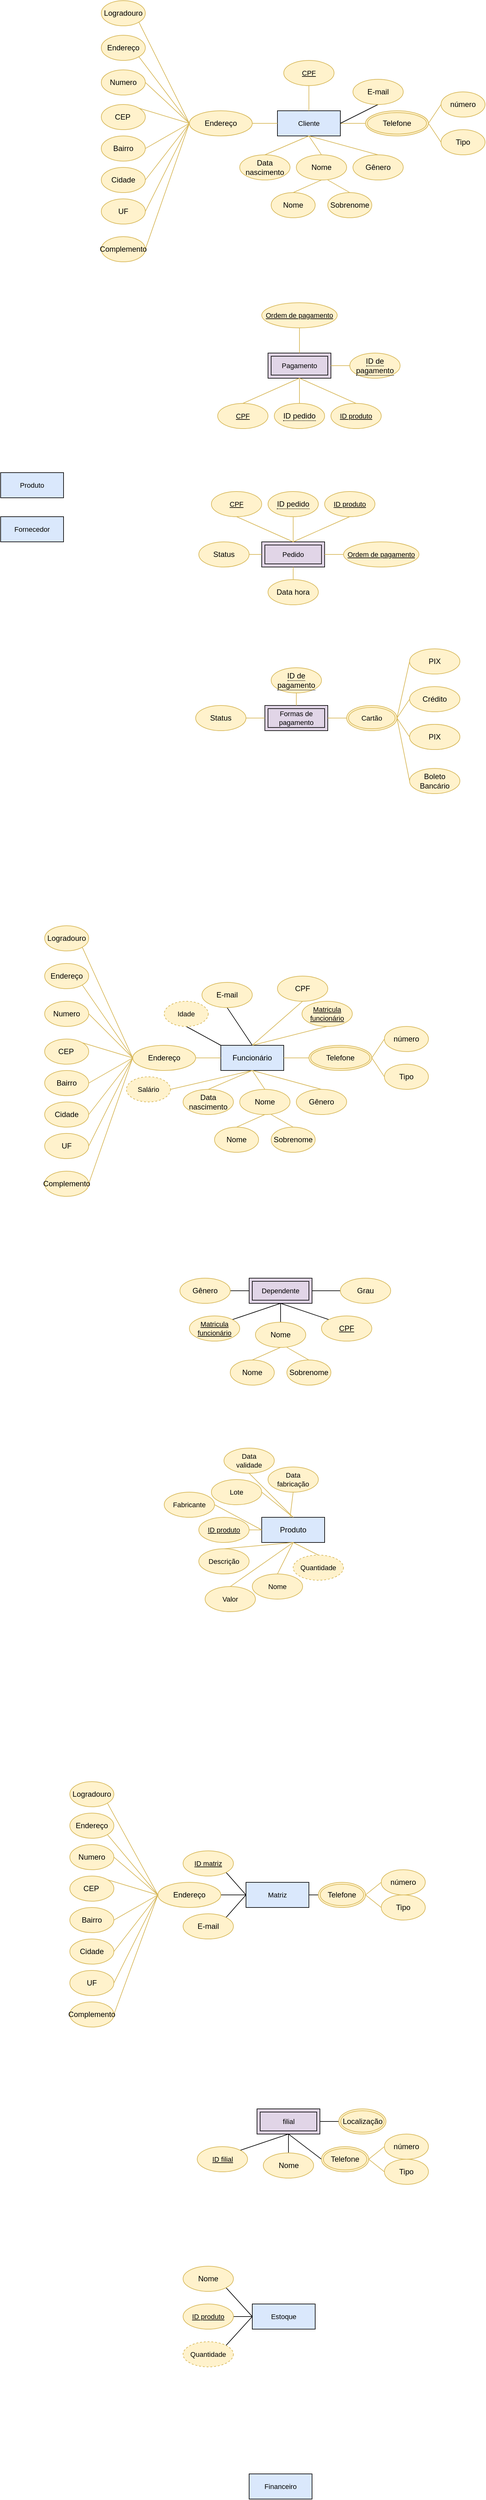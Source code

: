 <mxfile version="28.1.2">
  <diagram name="Página-1" id="qi-67Vs0crYqfJVW8VIU">
    <mxGraphModel dx="1965" dy="1148" grid="1" gridSize="10" guides="1" tooltips="1" connect="1" arrows="1" fold="1" page="1" pageScale="1" pageWidth="827" pageHeight="1169" math="0" shadow="0">
      <root>
        <mxCell id="0" />
        <mxCell id="1" parent="0" />
        <mxCell id="Wo2uXCsl7uv-fc03Eagq-1" value="Estoque" style="whiteSpace=wrap;html=1;align=center;fontFamily=Helvetica;fontSize=11;labelBackgroundColor=none;fillColor=#dae8fc;strokeColor=#000000;verticalAlign=middle;fontColor=default;" vertex="1" parent="1">
          <mxGeometry x="740" y="3820" width="100" height="40" as="geometry" />
        </mxCell>
        <mxCell id="Wo2uXCsl7uv-fc03Eagq-2" value="Produto" style="whiteSpace=wrap;html=1;align=center;fontFamily=Helvetica;fontSize=11;labelBackgroundColor=none;fillColor=#dae8fc;strokeColor=#000000;verticalAlign=middle;fontColor=default;" vertex="1" parent="1">
          <mxGeometry x="340" y="910" width="100" height="40" as="geometry" />
        </mxCell>
        <mxCell id="Wo2uXCsl7uv-fc03Eagq-3" value="Fornecedor" style="whiteSpace=wrap;html=1;align=center;fontFamily=Helvetica;fontSize=11;labelBackgroundColor=none;fillColor=#dae8fc;strokeColor=#000000;verticalAlign=middle;fontColor=default;" vertex="1" parent="1">
          <mxGeometry x="340" y="980" width="100" height="40" as="geometry" />
        </mxCell>
        <mxCell id="Wo2uXCsl7uv-fc03Eagq-4" value="Matriz" style="whiteSpace=wrap;html=1;align=center;fontFamily=Helvetica;fontSize=11;labelBackgroundColor=none;fillColor=#dae8fc;strokeColor=#000000;verticalAlign=middle;fontColor=default;" vertex="1" parent="1">
          <mxGeometry x="730" y="3150" width="100" height="40" as="geometry" />
        </mxCell>
        <mxCell id="Wo2uXCsl7uv-fc03Eagq-5" value="Dependente" style="shape=ext;margin=3;double=1;whiteSpace=wrap;html=1;align=center;fontFamily=Helvetica;fontSize=11;labelBackgroundColor=none;fillColor=#e1d5e7;strokeColor=#000000;" vertex="1" parent="1">
          <mxGeometry x="735" y="2190" width="100" height="40" as="geometry" />
        </mxCell>
        <mxCell id="Wo2uXCsl7uv-fc03Eagq-6" value="Financeiro" style="whiteSpace=wrap;html=1;align=center;fontFamily=Helvetica;fontSize=11;labelBackgroundColor=none;fillColor=#dae8fc;strokeColor=#000000;verticalAlign=middle;fontColor=default;" vertex="1" parent="1">
          <mxGeometry x="735" y="4090" width="100" height="40" as="geometry" />
        </mxCell>
        <mxCell id="Wo2uXCsl7uv-fc03Eagq-7" value="Cliente" style="whiteSpace=wrap;html=1;align=center;fillColor=#dae8fc;strokeColor=#000000;verticalAlign=middle;fontFamily=Helvetica;fontSize=11;fontColor=default;labelBackgroundColor=none;" vertex="1" parent="1">
          <mxGeometry x="780" y="335" width="100" height="40" as="geometry" />
        </mxCell>
        <mxCell id="Wo2uXCsl7uv-fc03Eagq-8" style="edgeStyle=none;shape=connector;rounded=0;orthogonalLoop=1;jettySize=auto;html=1;exitX=0.5;exitY=1;exitDx=0;exitDy=0;entryX=0.5;entryY=0;entryDx=0;entryDy=0;strokeColor=#d6b656;align=center;verticalAlign=middle;fontFamily=Helvetica;fontSize=11;fontColor=default;labelBackgroundColor=none;endArrow=none;endFill=0;fillColor=#fff2cc;" edge="1" parent="1" source="Wo2uXCsl7uv-fc03Eagq-9" target="Wo2uXCsl7uv-fc03Eagq-7">
          <mxGeometry relative="1" as="geometry" />
        </mxCell>
        <mxCell id="Wo2uXCsl7uv-fc03Eagq-9" value="CPF" style="ellipse;whiteSpace=wrap;html=1;align=center;fontStyle=4;fontFamily=Helvetica;fontSize=11;labelBackgroundColor=none;fillColor=#fff2cc;strokeColor=#d6b656;" vertex="1" parent="1">
          <mxGeometry x="790" y="255" width="80" height="40" as="geometry" />
        </mxCell>
        <mxCell id="Wo2uXCsl7uv-fc03Eagq-10" style="edgeStyle=none;shape=connector;rounded=0;orthogonalLoop=1;jettySize=auto;html=1;exitX=1;exitY=0.5;exitDx=0;exitDy=0;entryX=0;entryY=0.5;entryDx=0;entryDy=0;strokeColor=#d6b656;align=center;verticalAlign=middle;fontFamily=Helvetica;fontSize=11;fontColor=default;labelBackgroundColor=none;endArrow=none;endFill=0;fillColor=#fff2cc;" edge="1" parent="1" source="Wo2uXCsl7uv-fc03Eagq-11" target="Wo2uXCsl7uv-fc03Eagq-7">
          <mxGeometry relative="1" as="geometry" />
        </mxCell>
        <mxCell id="Wo2uXCsl7uv-fc03Eagq-11" value="Endereço" style="ellipse;whiteSpace=wrap;html=1;align=center;fillColor=#fff2cc;strokeColor=#d6b656;" vertex="1" parent="1">
          <mxGeometry x="640" y="335" width="100" height="40" as="geometry" />
        </mxCell>
        <mxCell id="Wo2uXCsl7uv-fc03Eagq-12" style="edgeStyle=none;shape=connector;rounded=0;orthogonalLoop=1;jettySize=auto;html=1;exitX=1;exitY=1;exitDx=0;exitDy=0;entryX=0;entryY=0.5;entryDx=0;entryDy=0;strokeColor=#d6b656;align=center;verticalAlign=middle;fontFamily=Helvetica;fontSize=11;fontColor=default;labelBackgroundColor=default;endArrow=none;endFill=0;fillColor=#fff2cc;" edge="1" parent="1" source="Wo2uXCsl7uv-fc03Eagq-13" target="Wo2uXCsl7uv-fc03Eagq-11">
          <mxGeometry relative="1" as="geometry" />
        </mxCell>
        <mxCell id="Wo2uXCsl7uv-fc03Eagq-13" value="Logradouro" style="ellipse;whiteSpace=wrap;html=1;align=center;fillColor=#fff2cc;strokeColor=#d6b656;" vertex="1" parent="1">
          <mxGeometry x="500" y="160" width="70" height="40" as="geometry" />
        </mxCell>
        <mxCell id="Wo2uXCsl7uv-fc03Eagq-14" style="edgeStyle=none;shape=connector;rounded=0;orthogonalLoop=1;jettySize=auto;html=1;exitX=1;exitY=1;exitDx=0;exitDy=0;strokeColor=#d6b656;align=center;verticalAlign=middle;fontFamily=Helvetica;fontSize=11;fontColor=default;labelBackgroundColor=default;endArrow=none;endFill=0;fillColor=#fff2cc;" edge="1" parent="1" source="Wo2uXCsl7uv-fc03Eagq-15">
          <mxGeometry relative="1" as="geometry">
            <mxPoint x="640" y="355" as="targetPoint" />
          </mxGeometry>
        </mxCell>
        <mxCell id="Wo2uXCsl7uv-fc03Eagq-15" value="Endereço" style="ellipse;whiteSpace=wrap;html=1;align=center;fillColor=#fff2cc;strokeColor=#d6b656;" vertex="1" parent="1">
          <mxGeometry x="500" y="215" width="70" height="40" as="geometry" />
        </mxCell>
        <mxCell id="Wo2uXCsl7uv-fc03Eagq-16" style="edgeStyle=none;shape=connector;rounded=0;orthogonalLoop=1;jettySize=auto;html=1;exitX=1;exitY=0.5;exitDx=0;exitDy=0;entryX=0;entryY=0.5;entryDx=0;entryDy=0;strokeColor=#d6b656;align=center;verticalAlign=middle;fontFamily=Helvetica;fontSize=11;fontColor=default;labelBackgroundColor=default;endArrow=none;endFill=0;fillColor=#fff2cc;" edge="1" parent="1" source="Wo2uXCsl7uv-fc03Eagq-17" target="Wo2uXCsl7uv-fc03Eagq-11">
          <mxGeometry relative="1" as="geometry" />
        </mxCell>
        <mxCell id="Wo2uXCsl7uv-fc03Eagq-17" value="Numero" style="ellipse;whiteSpace=wrap;html=1;align=center;fillColor=#fff2cc;strokeColor=#d6b656;" vertex="1" parent="1">
          <mxGeometry x="500" y="270" width="70" height="40" as="geometry" />
        </mxCell>
        <mxCell id="Wo2uXCsl7uv-fc03Eagq-18" style="edgeStyle=none;shape=connector;rounded=0;orthogonalLoop=1;jettySize=auto;html=1;exitX=1;exitY=0;exitDx=0;exitDy=0;entryX=0;entryY=0.5;entryDx=0;entryDy=0;strokeColor=#d6b656;align=center;verticalAlign=middle;fontFamily=Helvetica;fontSize=11;fontColor=default;labelBackgroundColor=default;endArrow=none;endFill=0;fillColor=#fff2cc;" edge="1" parent="1" source="Wo2uXCsl7uv-fc03Eagq-19" target="Wo2uXCsl7uv-fc03Eagq-11">
          <mxGeometry relative="1" as="geometry" />
        </mxCell>
        <mxCell id="Wo2uXCsl7uv-fc03Eagq-19" value="CEP&lt;span style=&quot;white-space: pre;&quot;&gt;&#x9;&lt;/span&gt;" style="ellipse;whiteSpace=wrap;html=1;align=center;fillColor=#fff2cc;strokeColor=#d6b656;" vertex="1" parent="1">
          <mxGeometry x="500" y="325" width="70" height="40" as="geometry" />
        </mxCell>
        <mxCell id="Wo2uXCsl7uv-fc03Eagq-20" style="edgeStyle=none;shape=connector;rounded=0;orthogonalLoop=1;jettySize=auto;html=1;exitX=1;exitY=0.5;exitDx=0;exitDy=0;strokeColor=#d6b656;align=center;verticalAlign=middle;fontFamily=Helvetica;fontSize=11;fontColor=default;labelBackgroundColor=default;endArrow=none;endFill=0;fillColor=#fff2cc;" edge="1" parent="1" source="Wo2uXCsl7uv-fc03Eagq-21">
          <mxGeometry relative="1" as="geometry">
            <mxPoint x="640" y="355" as="targetPoint" />
          </mxGeometry>
        </mxCell>
        <mxCell id="Wo2uXCsl7uv-fc03Eagq-21" value="Cidade" style="ellipse;whiteSpace=wrap;html=1;align=center;fillColor=#fff2cc;strokeColor=#d6b656;" vertex="1" parent="1">
          <mxGeometry x="500" y="425" width="70" height="40" as="geometry" />
        </mxCell>
        <mxCell id="Wo2uXCsl7uv-fc03Eagq-22" style="edgeStyle=none;shape=connector;rounded=0;orthogonalLoop=1;jettySize=auto;html=1;exitX=1;exitY=0.5;exitDx=0;exitDy=0;strokeColor=#d6b656;align=center;verticalAlign=middle;fontFamily=Helvetica;fontSize=11;fontColor=default;labelBackgroundColor=default;endArrow=none;endFill=0;fillColor=#fff2cc;" edge="1" parent="1" source="Wo2uXCsl7uv-fc03Eagq-23">
          <mxGeometry relative="1" as="geometry">
            <mxPoint x="640" y="355" as="targetPoint" />
          </mxGeometry>
        </mxCell>
        <mxCell id="Wo2uXCsl7uv-fc03Eagq-23" value="Bairro" style="ellipse;whiteSpace=wrap;html=1;align=center;fillColor=#fff2cc;strokeColor=#d6b656;" vertex="1" parent="1">
          <mxGeometry x="500" y="375" width="70" height="40" as="geometry" />
        </mxCell>
        <mxCell id="Wo2uXCsl7uv-fc03Eagq-24" style="edgeStyle=none;shape=connector;rounded=0;orthogonalLoop=1;jettySize=auto;html=1;exitX=1;exitY=0.5;exitDx=0;exitDy=0;strokeColor=#d6b656;align=center;verticalAlign=middle;fontFamily=Helvetica;fontSize=11;fontColor=default;labelBackgroundColor=default;endArrow=none;endFill=0;fillColor=#fff2cc;" edge="1" parent="1" source="Wo2uXCsl7uv-fc03Eagq-25">
          <mxGeometry relative="1" as="geometry">
            <mxPoint x="640" y="355" as="targetPoint" />
          </mxGeometry>
        </mxCell>
        <mxCell id="Wo2uXCsl7uv-fc03Eagq-25" value="UF" style="ellipse;whiteSpace=wrap;html=1;align=center;fillColor=#fff2cc;strokeColor=#d6b656;" vertex="1" parent="1">
          <mxGeometry x="500" y="475" width="70" height="40" as="geometry" />
        </mxCell>
        <mxCell id="Wo2uXCsl7uv-fc03Eagq-26" style="edgeStyle=none;shape=connector;rounded=0;orthogonalLoop=1;jettySize=auto;html=1;exitX=1;exitY=0.5;exitDx=0;exitDy=0;entryX=0;entryY=0.5;entryDx=0;entryDy=0;strokeColor=#d6b656;align=center;verticalAlign=middle;fontFamily=Helvetica;fontSize=11;fontColor=default;labelBackgroundColor=default;endArrow=none;endFill=0;fillColor=#fff2cc;" edge="1" parent="1" source="Wo2uXCsl7uv-fc03Eagq-27" target="Wo2uXCsl7uv-fc03Eagq-11">
          <mxGeometry relative="1" as="geometry" />
        </mxCell>
        <mxCell id="Wo2uXCsl7uv-fc03Eagq-27" value="Complemento" style="ellipse;whiteSpace=wrap;html=1;align=center;fillColor=#fff2cc;strokeColor=#d6b656;" vertex="1" parent="1">
          <mxGeometry x="500" y="535" width="70" height="40" as="geometry" />
        </mxCell>
        <mxCell id="Wo2uXCsl7uv-fc03Eagq-28" style="edgeStyle=none;shape=connector;rounded=0;orthogonalLoop=1;jettySize=auto;html=1;exitX=0;exitY=0.5;exitDx=0;exitDy=0;strokeColor=#d6b656;align=center;verticalAlign=middle;fontFamily=Helvetica;fontSize=11;fontColor=default;labelBackgroundColor=default;endArrow=none;endFill=0;fillColor=#fff2cc;" edge="1" parent="1" source="Wo2uXCsl7uv-fc03Eagq-15" target="Wo2uXCsl7uv-fc03Eagq-15">
          <mxGeometry relative="1" as="geometry" />
        </mxCell>
        <mxCell id="Wo2uXCsl7uv-fc03Eagq-29" style="edgeStyle=none;shape=connector;rounded=0;orthogonalLoop=1;jettySize=auto;html=1;exitX=0.5;exitY=0;exitDx=0;exitDy=0;entryX=0.5;entryY=1;entryDx=0;entryDy=0;strokeColor=#d6b656;align=center;verticalAlign=middle;fontFamily=Helvetica;fontSize=11;fontColor=default;labelBackgroundColor=none;endArrow=none;endFill=0;fillColor=#fff2cc;" edge="1" parent="1" source="Wo2uXCsl7uv-fc03Eagq-30" target="Wo2uXCsl7uv-fc03Eagq-7">
          <mxGeometry relative="1" as="geometry" />
        </mxCell>
        <mxCell id="Wo2uXCsl7uv-fc03Eagq-30" value="Nome" style="ellipse;whiteSpace=wrap;html=1;align=center;labelBackgroundColor=none;fillColor=#fff2cc;strokeColor=#d6b656;" vertex="1" parent="1">
          <mxGeometry x="810" y="405" width="80" height="40" as="geometry" />
        </mxCell>
        <mxCell id="Wo2uXCsl7uv-fc03Eagq-31" style="edgeStyle=none;shape=connector;rounded=0;orthogonalLoop=1;jettySize=auto;html=1;exitX=0.5;exitY=0;exitDx=0;exitDy=0;strokeColor=#d6b656;align=center;verticalAlign=middle;fontFamily=Helvetica;fontSize=11;fontColor=default;labelBackgroundColor=none;endArrow=none;endFill=0;fillColor=#fff2cc;" edge="1" parent="1" source="Wo2uXCsl7uv-fc03Eagq-32">
          <mxGeometry relative="1" as="geometry">
            <mxPoint x="830" y="375.0" as="targetPoint" />
          </mxGeometry>
        </mxCell>
        <mxCell id="Wo2uXCsl7uv-fc03Eagq-32" value="Gênero" style="ellipse;whiteSpace=wrap;html=1;align=center;labelBackgroundColor=none;fillColor=#fff2cc;strokeColor=#d6b656;" vertex="1" parent="1">
          <mxGeometry x="900" y="405" width="80" height="40" as="geometry" />
        </mxCell>
        <mxCell id="Wo2uXCsl7uv-fc03Eagq-33" style="edgeStyle=none;shape=connector;rounded=0;orthogonalLoop=1;jettySize=auto;html=1;exitX=0.5;exitY=0;exitDx=0;exitDy=0;entryX=0.5;entryY=1;entryDx=0;entryDy=0;strokeColor=#d6b656;align=center;verticalAlign=middle;fontFamily=Helvetica;fontSize=11;fontColor=default;labelBackgroundColor=none;endArrow=none;endFill=0;fillColor=#fff2cc;" edge="1" parent="1" source="Wo2uXCsl7uv-fc03Eagq-34" target="Wo2uXCsl7uv-fc03Eagq-7">
          <mxGeometry relative="1" as="geometry" />
        </mxCell>
        <mxCell id="Wo2uXCsl7uv-fc03Eagq-34" value="Data nascimento" style="ellipse;whiteSpace=wrap;html=1;align=center;labelBackgroundColor=none;fillColor=#fff2cc;strokeColor=#d6b656;" vertex="1" parent="1">
          <mxGeometry x="720" y="405" width="80" height="40" as="geometry" />
        </mxCell>
        <mxCell id="Wo2uXCsl7uv-fc03Eagq-35" style="edgeStyle=none;shape=connector;rounded=0;orthogonalLoop=1;jettySize=auto;html=1;exitX=0.5;exitY=0;exitDx=0;exitDy=0;entryX=0.5;entryY=1;entryDx=0;entryDy=0;strokeColor=#d6b656;align=center;verticalAlign=middle;fontFamily=Helvetica;fontSize=11;fontColor=default;labelBackgroundColor=none;endArrow=none;endFill=0;fillColor=#fff2cc;" edge="1" parent="1" source="Wo2uXCsl7uv-fc03Eagq-36" target="Wo2uXCsl7uv-fc03Eagq-30">
          <mxGeometry relative="1" as="geometry" />
        </mxCell>
        <mxCell id="Wo2uXCsl7uv-fc03Eagq-36" value="Nome" style="ellipse;whiteSpace=wrap;html=1;align=center;labelBackgroundColor=none;fillColor=#fff2cc;strokeColor=#d6b656;" vertex="1" parent="1">
          <mxGeometry x="770" y="465" width="70" height="40" as="geometry" />
        </mxCell>
        <mxCell id="Wo2uXCsl7uv-fc03Eagq-37" style="edgeStyle=none;shape=connector;rounded=0;orthogonalLoop=1;jettySize=auto;html=1;exitX=0.5;exitY=0;exitDx=0;exitDy=0;strokeColor=#d6b656;align=center;verticalAlign=middle;fontFamily=Helvetica;fontSize=11;fontColor=default;labelBackgroundColor=none;endArrow=none;endFill=0;fillColor=#fff2cc;" edge="1" parent="1" source="Wo2uXCsl7uv-fc03Eagq-38">
          <mxGeometry relative="1" as="geometry">
            <mxPoint x="860" y="445" as="targetPoint" />
          </mxGeometry>
        </mxCell>
        <mxCell id="Wo2uXCsl7uv-fc03Eagq-38" value="Sobrenome" style="ellipse;whiteSpace=wrap;html=1;align=center;labelBackgroundColor=none;fillColor=#fff2cc;strokeColor=#d6b656;" vertex="1" parent="1">
          <mxGeometry x="860" y="465" width="70" height="40" as="geometry" />
        </mxCell>
        <mxCell id="Wo2uXCsl7uv-fc03Eagq-39" style="edgeStyle=none;shape=connector;rounded=0;orthogonalLoop=1;jettySize=auto;html=1;exitX=0;exitY=0.5;exitDx=0;exitDy=0;entryX=1;entryY=0.5;entryDx=0;entryDy=0;strokeColor=#d6b656;align=center;verticalAlign=middle;fontFamily=Helvetica;fontSize=11;fontColor=default;labelBackgroundColor=none;endArrow=none;endFill=0;fillColor=#fff2cc;" edge="1" parent="1" source="Wo2uXCsl7uv-fc03Eagq-40" target="Wo2uXCsl7uv-fc03Eagq-7">
          <mxGeometry relative="1" as="geometry" />
        </mxCell>
        <mxCell id="Wo2uXCsl7uv-fc03Eagq-40" value="Telefone" style="ellipse;shape=doubleEllipse;margin=3;whiteSpace=wrap;html=1;align=center;labelBackgroundColor=none;fillColor=#fff2cc;strokeColor=#d6b656;" vertex="1" parent="1">
          <mxGeometry x="920" y="335" width="100" height="40" as="geometry" />
        </mxCell>
        <mxCell id="Wo2uXCsl7uv-fc03Eagq-41" style="edgeStyle=none;shape=connector;rounded=0;orthogonalLoop=1;jettySize=auto;html=1;exitX=0;exitY=0.5;exitDx=0;exitDy=0;entryX=1;entryY=0.5;entryDx=0;entryDy=0;strokeColor=#d6b656;align=center;verticalAlign=middle;fontFamily=Helvetica;fontSize=11;fontColor=default;labelBackgroundColor=none;endArrow=none;endFill=0;fillColor=#fff2cc;" edge="1" parent="1" source="Wo2uXCsl7uv-fc03Eagq-42" target="Wo2uXCsl7uv-fc03Eagq-40">
          <mxGeometry relative="1" as="geometry" />
        </mxCell>
        <mxCell id="Wo2uXCsl7uv-fc03Eagq-42" value="número" style="ellipse;whiteSpace=wrap;html=1;align=center;labelBackgroundColor=none;fillColor=#fff2cc;strokeColor=#d6b656;" vertex="1" parent="1">
          <mxGeometry x="1040" y="305" width="70" height="40" as="geometry" />
        </mxCell>
        <mxCell id="Wo2uXCsl7uv-fc03Eagq-43" style="edgeStyle=none;shape=connector;rounded=0;orthogonalLoop=1;jettySize=auto;html=1;exitX=0;exitY=0.5;exitDx=0;exitDy=0;entryX=1;entryY=0.5;entryDx=0;entryDy=0;strokeColor=#d6b656;align=center;verticalAlign=middle;fontFamily=Helvetica;fontSize=11;fontColor=default;labelBackgroundColor=none;endArrow=none;endFill=0;fillColor=#fff2cc;" edge="1" parent="1" source="Wo2uXCsl7uv-fc03Eagq-44" target="Wo2uXCsl7uv-fc03Eagq-40">
          <mxGeometry relative="1" as="geometry" />
        </mxCell>
        <mxCell id="Wo2uXCsl7uv-fc03Eagq-44" value="Tipo" style="ellipse;whiteSpace=wrap;html=1;align=center;labelBackgroundColor=none;fillColor=#fff2cc;strokeColor=#d6b656;" vertex="1" parent="1">
          <mxGeometry x="1040" y="365" width="70" height="40" as="geometry" />
        </mxCell>
        <mxCell id="Wo2uXCsl7uv-fc03Eagq-45" value="Pedido" style="shape=ext;margin=3;double=1;whiteSpace=wrap;html=1;align=center;fontFamily=Helvetica;fontSize=11;labelBackgroundColor=none;fillColor=#e1d5e7;strokeColor=default;" vertex="1" parent="1">
          <mxGeometry x="755" y="1020" width="100" height="40" as="geometry" />
        </mxCell>
        <mxCell id="Wo2uXCsl7uv-fc03Eagq-46" style="edgeStyle=none;shape=connector;rounded=0;orthogonalLoop=1;jettySize=auto;html=1;exitX=0.5;exitY=1;exitDx=0;exitDy=0;entryX=0.5;entryY=0;entryDx=0;entryDy=0;strokeColor=#d6b656;align=center;verticalAlign=middle;fontFamily=Helvetica;fontSize=11;fontColor=default;labelBackgroundColor=none;endArrow=none;endFill=0;fillColor=#fff2cc;" edge="1" parent="1" source="Wo2uXCsl7uv-fc03Eagq-47" target="Wo2uXCsl7uv-fc03Eagq-45">
          <mxGeometry relative="1" as="geometry" />
        </mxCell>
        <mxCell id="Wo2uXCsl7uv-fc03Eagq-47" value="CPF" style="ellipse;whiteSpace=wrap;html=1;align=center;fontStyle=4;fontFamily=Helvetica;fontSize=11;labelBackgroundColor=none;fillColor=#fff2cc;strokeColor=#d6b656;" vertex="1" parent="1">
          <mxGeometry x="675" y="940" width="80" height="40" as="geometry" />
        </mxCell>
        <mxCell id="Wo2uXCsl7uv-fc03Eagq-48" style="edgeStyle=none;shape=connector;rounded=0;orthogonalLoop=1;jettySize=auto;html=1;exitX=0.5;exitY=1;exitDx=0;exitDy=0;entryX=0.5;entryY=0;entryDx=0;entryDy=0;strokeColor=#d6b656;align=center;verticalAlign=middle;fontFamily=Helvetica;fontSize=11;fontColor=default;labelBackgroundColor=none;endArrow=none;endFill=0;fillColor=#fff2cc;" edge="1" parent="1" source="Wo2uXCsl7uv-fc03Eagq-49" target="Wo2uXCsl7uv-fc03Eagq-45">
          <mxGeometry relative="1" as="geometry" />
        </mxCell>
        <mxCell id="Wo2uXCsl7uv-fc03Eagq-49" value="ID produto" style="ellipse;whiteSpace=wrap;html=1;align=center;fontStyle=4;fontFamily=Helvetica;fontSize=11;labelBackgroundColor=none;fillColor=#fff2cc;strokeColor=#d6b656;" vertex="1" parent="1">
          <mxGeometry x="855" y="940" width="80" height="40" as="geometry" />
        </mxCell>
        <mxCell id="Wo2uXCsl7uv-fc03Eagq-50" style="edgeStyle=none;shape=connector;rounded=0;orthogonalLoop=1;jettySize=auto;html=1;exitX=1;exitY=0.5;exitDx=0;exitDy=0;entryX=0;entryY=0.5;entryDx=0;entryDy=0;strokeColor=#d6b656;align=center;verticalAlign=middle;fontFamily=Helvetica;fontSize=11;fontColor=default;labelBackgroundColor=none;endArrow=none;endFill=0;fillColor=#fff2cc;" edge="1" parent="1" source="Wo2uXCsl7uv-fc03Eagq-51" target="Wo2uXCsl7uv-fc03Eagq-45">
          <mxGeometry relative="1" as="geometry" />
        </mxCell>
        <mxCell id="Wo2uXCsl7uv-fc03Eagq-51" value="Status" style="ellipse;whiteSpace=wrap;html=1;align=center;fillColor=#fff2cc;strokeColor=#d6b656;labelBackgroundColor=none;" vertex="1" parent="1">
          <mxGeometry x="655" y="1020" width="80" height="40" as="geometry" />
        </mxCell>
        <mxCell id="Wo2uXCsl7uv-fc03Eagq-52" style="edgeStyle=none;shape=connector;rounded=0;orthogonalLoop=1;jettySize=auto;html=1;exitX=0;exitY=0.5;exitDx=0;exitDy=0;entryX=1;entryY=0.5;entryDx=0;entryDy=0;strokeColor=#d6b656;align=center;verticalAlign=middle;fontFamily=Helvetica;fontSize=11;fontColor=default;labelBackgroundColor=none;endArrow=none;endFill=0;fillColor=#fff2cc;" edge="1" parent="1" source="Wo2uXCsl7uv-fc03Eagq-53" target="Wo2uXCsl7uv-fc03Eagq-45">
          <mxGeometry relative="1" as="geometry" />
        </mxCell>
        <mxCell id="Wo2uXCsl7uv-fc03Eagq-53" value="Ordem de pagamento" style="ellipse;whiteSpace=wrap;html=1;align=center;fontStyle=4;fontFamily=Helvetica;fontSize=11;labelBackgroundColor=none;fillColor=#fff2cc;strokeColor=#d6b656;" vertex="1" parent="1">
          <mxGeometry x="885" y="1020" width="120" height="40" as="geometry" />
        </mxCell>
        <mxCell id="Wo2uXCsl7uv-fc03Eagq-54" style="edgeStyle=none;shape=connector;rounded=0;orthogonalLoop=1;jettySize=auto;html=1;exitX=0.5;exitY=1;exitDx=0;exitDy=0;entryX=0.5;entryY=0;entryDx=0;entryDy=0;strokeColor=#d6b656;align=center;verticalAlign=middle;fontFamily=Helvetica;fontSize=11;fontColor=default;labelBackgroundColor=none;endArrow=none;endFill=0;fillColor=#fff2cc;" edge="1" parent="1" source="Wo2uXCsl7uv-fc03Eagq-55" target="Wo2uXCsl7uv-fc03Eagq-45">
          <mxGeometry relative="1" as="geometry" />
        </mxCell>
        <mxCell id="Wo2uXCsl7uv-fc03Eagq-55" value="&lt;span style=&quot;border-bottom: 1px dotted&quot;&gt;ID pedido&lt;/span&gt;" style="ellipse;whiteSpace=wrap;html=1;align=center;fillColor=#fff2cc;strokeColor=#d6b656;labelBackgroundColor=none;" vertex="1" parent="1">
          <mxGeometry x="765" y="940" width="80" height="40" as="geometry" />
        </mxCell>
        <mxCell id="Wo2uXCsl7uv-fc03Eagq-56" value="Pagamento" style="shape=ext;margin=3;double=1;whiteSpace=wrap;html=1;align=center;fontFamily=Helvetica;fontSize=11;labelBackgroundColor=none;fillColor=#e1d5e7;strokeColor=default;" vertex="1" parent="1">
          <mxGeometry x="765" y="720" width="100" height="40" as="geometry" />
        </mxCell>
        <mxCell id="Wo2uXCsl7uv-fc03Eagq-57" style="edgeStyle=none;shape=connector;rounded=0;orthogonalLoop=1;jettySize=auto;html=1;exitX=0.5;exitY=1;exitDx=0;exitDy=0;entryX=0.5;entryY=0;entryDx=0;entryDy=0;strokeColor=#d6b656;align=center;verticalAlign=middle;fontFamily=Helvetica;fontSize=11;fontColor=default;labelBackgroundColor=none;endArrow=none;endFill=0;fillColor=#fff2cc;" edge="1" parent="1" source="Wo2uXCsl7uv-fc03Eagq-58" target="Wo2uXCsl7uv-fc03Eagq-56">
          <mxGeometry relative="1" as="geometry" />
        </mxCell>
        <mxCell id="Wo2uXCsl7uv-fc03Eagq-58" value="Ordem de pagamento" style="ellipse;whiteSpace=wrap;html=1;align=center;fontStyle=4;fontFamily=Helvetica;fontSize=11;labelBackgroundColor=none;fillColor=#fff2cc;strokeColor=#d6b656;" vertex="1" parent="1">
          <mxGeometry x="755" y="640" width="120" height="40" as="geometry" />
        </mxCell>
        <mxCell id="Wo2uXCsl7uv-fc03Eagq-59" value="CPF" style="ellipse;whiteSpace=wrap;html=1;align=center;fontStyle=4;fontFamily=Helvetica;fontSize=11;labelBackgroundColor=none;fillColor=#fff2cc;strokeColor=#d6b656;" vertex="1" parent="1">
          <mxGeometry x="685" y="800" width="80" height="40" as="geometry" />
        </mxCell>
        <mxCell id="Wo2uXCsl7uv-fc03Eagq-60" style="edgeStyle=none;shape=connector;rounded=0;orthogonalLoop=1;jettySize=auto;html=1;exitX=0.5;exitY=0;exitDx=0;exitDy=0;strokeColor=#d6b656;align=center;verticalAlign=middle;fontFamily=Helvetica;fontSize=11;fontColor=default;labelBackgroundColor=none;endArrow=none;endFill=0;fillColor=#fff2cc;" edge="1" parent="1" source="Wo2uXCsl7uv-fc03Eagq-61">
          <mxGeometry relative="1" as="geometry">
            <mxPoint x="815" y="760" as="targetPoint" />
          </mxGeometry>
        </mxCell>
        <mxCell id="Wo2uXCsl7uv-fc03Eagq-61" value="ID produto" style="ellipse;whiteSpace=wrap;html=1;align=center;fontStyle=4;fontFamily=Helvetica;fontSize=11;labelBackgroundColor=none;fillColor=#fff2cc;strokeColor=#d6b656;" vertex="1" parent="1">
          <mxGeometry x="865" y="800" width="80" height="40" as="geometry" />
        </mxCell>
        <mxCell id="Wo2uXCsl7uv-fc03Eagq-62" style="edgeStyle=none;shape=connector;rounded=0;orthogonalLoop=1;jettySize=auto;html=1;exitX=0.5;exitY=0;exitDx=0;exitDy=0;entryX=0.5;entryY=1;entryDx=0;entryDy=0;strokeColor=#d6b656;align=center;verticalAlign=middle;fontFamily=Helvetica;fontSize=11;fontColor=default;labelBackgroundColor=none;endArrow=none;endFill=0;fillColor=#fff2cc;" edge="1" parent="1" source="Wo2uXCsl7uv-fc03Eagq-63" target="Wo2uXCsl7uv-fc03Eagq-56">
          <mxGeometry relative="1" as="geometry" />
        </mxCell>
        <mxCell id="Wo2uXCsl7uv-fc03Eagq-63" value="&lt;span style=&quot;border-bottom: 1px dotted&quot;&gt;ID pedido&lt;/span&gt;" style="ellipse;whiteSpace=wrap;html=1;align=center;fillColor=#fff2cc;strokeColor=#d6b656;labelBackgroundColor=none;" vertex="1" parent="1">
          <mxGeometry x="775" y="800" width="80" height="40" as="geometry" />
        </mxCell>
        <mxCell id="Wo2uXCsl7uv-fc03Eagq-64" style="edgeStyle=none;shape=connector;rounded=0;orthogonalLoop=1;jettySize=auto;html=1;exitX=0.5;exitY=0;exitDx=0;exitDy=0;strokeColor=#d6b656;align=center;verticalAlign=middle;fontFamily=Helvetica;fontSize=11;fontColor=default;labelBackgroundColor=none;endArrow=none;endFill=0;fillColor=#fff2cc;" edge="1" parent="1" source="Wo2uXCsl7uv-fc03Eagq-59">
          <mxGeometry relative="1" as="geometry">
            <mxPoint x="815" y="760" as="targetPoint" />
          </mxGeometry>
        </mxCell>
        <mxCell id="Wo2uXCsl7uv-fc03Eagq-65" value="Formas de pagamento" style="shape=ext;margin=3;double=1;whiteSpace=wrap;html=1;align=center;fontFamily=Helvetica;fontSize=11;labelBackgroundColor=none;fillColor=#e1d5e7;strokeColor=default;" vertex="1" parent="1">
          <mxGeometry x="760" y="1280" width="100" height="40" as="geometry" />
        </mxCell>
        <mxCell id="Wo2uXCsl7uv-fc03Eagq-66" style="edgeStyle=none;shape=connector;rounded=0;orthogonalLoop=1;jettySize=auto;html=1;exitX=0;exitY=0.5;exitDx=0;exitDy=0;entryX=1;entryY=0.5;entryDx=0;entryDy=0;strokeColor=#d6b656;align=center;verticalAlign=middle;fontFamily=Helvetica;fontSize=11;fontColor=default;labelBackgroundColor=none;endArrow=none;endFill=0;fillColor=#fff2cc;" edge="1" parent="1" source="Wo2uXCsl7uv-fc03Eagq-67" target="Wo2uXCsl7uv-fc03Eagq-81">
          <mxGeometry relative="1" as="geometry" />
        </mxCell>
        <mxCell id="Wo2uXCsl7uv-fc03Eagq-67" value="PIX" style="ellipse;whiteSpace=wrap;html=1;align=center;fillColor=#fff2cc;strokeColor=#d6b656;labelBackgroundColor=none;" vertex="1" parent="1">
          <mxGeometry x="990" y="1190" width="80" height="40" as="geometry" />
        </mxCell>
        <mxCell id="Wo2uXCsl7uv-fc03Eagq-68" style="edgeStyle=none;shape=connector;rounded=0;orthogonalLoop=1;jettySize=auto;html=1;exitX=0;exitY=0.5;exitDx=0;exitDy=0;entryX=1;entryY=0.5;entryDx=0;entryDy=0;strokeColor=#d6b656;align=center;verticalAlign=middle;fontFamily=Helvetica;fontSize=11;fontColor=default;labelBackgroundColor=none;endArrow=none;endFill=0;fillColor=#fff2cc;" edge="1" parent="1" source="Wo2uXCsl7uv-fc03Eagq-69">
          <mxGeometry relative="1" as="geometry">
            <mxPoint x="970" y="1300" as="targetPoint" />
          </mxGeometry>
        </mxCell>
        <mxCell id="Wo2uXCsl7uv-fc03Eagq-69" value="Débito" style="ellipse;whiteSpace=wrap;html=1;align=center;fillColor=#fff2cc;strokeColor=#d6b656;labelBackgroundColor=none;" vertex="1" parent="1">
          <mxGeometry x="990" y="1310" width="80" height="40" as="geometry" />
        </mxCell>
        <mxCell id="Wo2uXCsl7uv-fc03Eagq-70" style="edgeStyle=none;shape=connector;rounded=0;orthogonalLoop=1;jettySize=auto;html=1;exitX=0;exitY=0.5;exitDx=0;exitDy=0;entryX=1;entryY=0.5;entryDx=0;entryDy=0;strokeColor=#d6b656;align=center;verticalAlign=middle;fontFamily=Helvetica;fontSize=11;fontColor=default;labelBackgroundColor=none;endArrow=none;endFill=0;fillColor=#fff2cc;" edge="1" parent="1" source="Wo2uXCsl7uv-fc03Eagq-71" target="Wo2uXCsl7uv-fc03Eagq-81">
          <mxGeometry relative="1" as="geometry" />
        </mxCell>
        <mxCell id="Wo2uXCsl7uv-fc03Eagq-71" value="Boleto Bancário" style="ellipse;whiteSpace=wrap;html=1;align=center;fillColor=#fff2cc;strokeColor=#d6b656;labelBackgroundColor=none;" vertex="1" parent="1">
          <mxGeometry x="990" y="1380" width="80" height="40" as="geometry" />
        </mxCell>
        <mxCell id="Wo2uXCsl7uv-fc03Eagq-72" style="edgeStyle=none;shape=connector;rounded=0;orthogonalLoop=1;jettySize=auto;html=1;exitX=0;exitY=0.5;exitDx=0;exitDy=0;entryX=1;entryY=0.5;entryDx=0;entryDy=0;strokeColor=#d6b656;align=center;verticalAlign=middle;fontFamily=Helvetica;fontSize=11;fontColor=default;labelBackgroundColor=none;endArrow=none;endFill=0;fillColor=#fff2cc;" edge="1" parent="1" source="Wo2uXCsl7uv-fc03Eagq-73">
          <mxGeometry relative="1" as="geometry">
            <mxPoint x="970" y="1300" as="targetPoint" />
          </mxGeometry>
        </mxCell>
        <mxCell id="Wo2uXCsl7uv-fc03Eagq-73" value="Crédito" style="ellipse;whiteSpace=wrap;html=1;align=center;fillColor=#fff2cc;strokeColor=#d6b656;labelBackgroundColor=none;" vertex="1" parent="1">
          <mxGeometry x="990" y="1250" width="80" height="40" as="geometry" />
        </mxCell>
        <mxCell id="Wo2uXCsl7uv-fc03Eagq-74" style="edgeStyle=none;shape=connector;rounded=0;orthogonalLoop=1;jettySize=auto;html=1;exitX=0.5;exitY=1;exitDx=0;exitDy=0;entryX=0.5;entryY=0;entryDx=0;entryDy=0;strokeColor=#d6b656;align=center;verticalAlign=middle;fontFamily=Helvetica;fontSize=11;fontColor=default;labelBackgroundColor=none;endArrow=none;endFill=0;fillColor=#fff2cc;" edge="1" parent="1" source="Wo2uXCsl7uv-fc03Eagq-75" target="Wo2uXCsl7uv-fc03Eagq-65">
          <mxGeometry relative="1" as="geometry" />
        </mxCell>
        <mxCell id="Wo2uXCsl7uv-fc03Eagq-75" value="&lt;span style=&quot;border-bottom: 1px dotted&quot;&gt;ID de pagamento&lt;/span&gt;" style="ellipse;whiteSpace=wrap;html=1;align=center;fillColor=#fff2cc;strokeColor=#d6b656;labelBackgroundColor=none;" vertex="1" parent="1">
          <mxGeometry x="770" y="1220" width="80" height="40" as="geometry" />
        </mxCell>
        <mxCell id="Wo2uXCsl7uv-fc03Eagq-76" style="edgeStyle=none;shape=connector;rounded=0;orthogonalLoop=1;jettySize=auto;html=1;exitX=0;exitY=0.5;exitDx=0;exitDy=0;entryX=1;entryY=0.5;entryDx=0;entryDy=0;strokeColor=#d6b656;align=center;verticalAlign=middle;fontFamily=Helvetica;fontSize=11;fontColor=default;labelBackgroundColor=none;endArrow=none;endFill=0;fillColor=#fff2cc;" edge="1" parent="1" source="Wo2uXCsl7uv-fc03Eagq-77" target="Wo2uXCsl7uv-fc03Eagq-56">
          <mxGeometry relative="1" as="geometry" />
        </mxCell>
        <mxCell id="Wo2uXCsl7uv-fc03Eagq-77" value="&lt;span style=&quot;border-bottom: 1px dotted&quot;&gt;ID de pagamento&lt;/span&gt;" style="ellipse;whiteSpace=wrap;html=1;align=center;fillColor=#fff2cc;strokeColor=#d6b656;labelBackgroundColor=none;" vertex="1" parent="1">
          <mxGeometry x="895" y="720" width="80" height="40" as="geometry" />
        </mxCell>
        <mxCell id="Wo2uXCsl7uv-fc03Eagq-78" style="edgeStyle=none;shape=connector;rounded=0;orthogonalLoop=1;jettySize=auto;html=1;exitX=0.5;exitY=0;exitDx=0;exitDy=0;entryX=0.5;entryY=1;entryDx=0;entryDy=0;strokeColor=#d6b656;align=center;verticalAlign=middle;fontFamily=Helvetica;fontSize=11;fontColor=default;labelBackgroundColor=none;endArrow=none;endFill=0;fillColor=#fff2cc;" edge="1" parent="1" source="Wo2uXCsl7uv-fc03Eagq-79" target="Wo2uXCsl7uv-fc03Eagq-45">
          <mxGeometry relative="1" as="geometry" />
        </mxCell>
        <mxCell id="Wo2uXCsl7uv-fc03Eagq-79" value="Data hora" style="ellipse;whiteSpace=wrap;html=1;align=center;fillColor=#fff2cc;strokeColor=#d6b656;labelBackgroundColor=none;" vertex="1" parent="1">
          <mxGeometry x="765" y="1080" width="80" height="40" as="geometry" />
        </mxCell>
        <mxCell id="Wo2uXCsl7uv-fc03Eagq-80" style="edgeStyle=none;shape=connector;rounded=0;orthogonalLoop=1;jettySize=auto;html=1;exitX=0;exitY=0.5;exitDx=0;exitDy=0;entryX=1;entryY=0.5;entryDx=0;entryDy=0;strokeColor=#d6b656;align=center;verticalAlign=middle;fontFamily=Helvetica;fontSize=11;fontColor=default;labelBackgroundColor=none;endArrow=none;endFill=0;fillColor=#fff2cc;" edge="1" parent="1" source="Wo2uXCsl7uv-fc03Eagq-81" target="Wo2uXCsl7uv-fc03Eagq-65">
          <mxGeometry relative="1" as="geometry" />
        </mxCell>
        <mxCell id="Wo2uXCsl7uv-fc03Eagq-81" value="Cartão" style="ellipse;shape=doubleEllipse;margin=3;whiteSpace=wrap;html=1;align=center;fontFamily=Helvetica;fontSize=11;labelBackgroundColor=none;fillColor=#fff2cc;strokeColor=#d6b656;" vertex="1" parent="1">
          <mxGeometry x="890" y="1280" width="80" height="40" as="geometry" />
        </mxCell>
        <mxCell id="Wo2uXCsl7uv-fc03Eagq-82" style="edgeStyle=none;shape=connector;rounded=0;orthogonalLoop=1;jettySize=auto;html=1;exitX=1;exitY=0.5;exitDx=0;exitDy=0;entryX=0;entryY=0.5;entryDx=0;entryDy=0;strokeColor=#d6b656;align=center;verticalAlign=middle;fontFamily=Helvetica;fontSize=11;fontColor=default;labelBackgroundColor=none;endArrow=none;endFill=0;fillColor=#fff2cc;" edge="1" parent="1" source="Wo2uXCsl7uv-fc03Eagq-83" target="Wo2uXCsl7uv-fc03Eagq-65">
          <mxGeometry relative="1" as="geometry" />
        </mxCell>
        <mxCell id="Wo2uXCsl7uv-fc03Eagq-83" value="Status" style="ellipse;whiteSpace=wrap;html=1;align=center;fillColor=#fff2cc;strokeColor=#d6b656;labelBackgroundColor=none;" vertex="1" parent="1">
          <mxGeometry x="650" y="1280" width="80" height="40" as="geometry" />
        </mxCell>
        <mxCell id="Wo2uXCsl7uv-fc03Eagq-84" value="Funcionário" style="whiteSpace=wrap;html=1;align=center;fillColor=#dae8fc;strokeColor=#000000;" vertex="1" parent="1">
          <mxGeometry x="690" y="1820" width="100" height="40" as="geometry" />
        </mxCell>
        <mxCell id="Wo2uXCsl7uv-fc03Eagq-85" style="edgeStyle=none;shape=connector;rounded=0;orthogonalLoop=1;jettySize=auto;html=1;exitX=0.5;exitY=1;exitDx=0;exitDy=0;entryX=0.5;entryY=0;entryDx=0;entryDy=0;strokeColor=#d6b656;align=center;verticalAlign=middle;fontFamily=Helvetica;fontSize=11;fontColor=default;labelBackgroundColor=none;endArrow=none;endFill=0;fillColor=#fff2cc;" edge="1" parent="1" source="Wo2uXCsl7uv-fc03Eagq-86" target="Wo2uXCsl7uv-fc03Eagq-84">
          <mxGeometry relative="1" as="geometry" />
        </mxCell>
        <mxCell id="Wo2uXCsl7uv-fc03Eagq-86" value="Matricula&lt;div&gt;funcionário&lt;/div&gt;" style="ellipse;whiteSpace=wrap;html=1;align=center;fontStyle=4;fontFamily=Helvetica;fontSize=11;labelBackgroundColor=none;fillColor=#fff2cc;strokeColor=#d6b656;" vertex="1" parent="1">
          <mxGeometry x="819" y="1750" width="80" height="40" as="geometry" />
        </mxCell>
        <mxCell id="Wo2uXCsl7uv-fc03Eagq-87" style="edgeStyle=none;shape=connector;rounded=0;orthogonalLoop=1;jettySize=auto;html=1;exitX=1;exitY=0.5;exitDx=0;exitDy=0;entryX=0;entryY=0.5;entryDx=0;entryDy=0;strokeColor=#d6b656;align=center;verticalAlign=middle;fontFamily=Helvetica;fontSize=11;fontColor=default;labelBackgroundColor=none;endArrow=none;endFill=0;fillColor=#fff2cc;" edge="1" parent="1" source="Wo2uXCsl7uv-fc03Eagq-88" target="Wo2uXCsl7uv-fc03Eagq-84">
          <mxGeometry relative="1" as="geometry" />
        </mxCell>
        <mxCell id="Wo2uXCsl7uv-fc03Eagq-88" value="Endereço" style="ellipse;whiteSpace=wrap;html=1;align=center;fillColor=#fff2cc;strokeColor=#d6b656;labelBackgroundColor=none;" vertex="1" parent="1">
          <mxGeometry x="550" y="1820" width="100" height="40" as="geometry" />
        </mxCell>
        <mxCell id="Wo2uXCsl7uv-fc03Eagq-89" style="edgeStyle=none;shape=connector;rounded=0;orthogonalLoop=1;jettySize=auto;html=1;exitX=1;exitY=1;exitDx=0;exitDy=0;entryX=0;entryY=0.5;entryDx=0;entryDy=0;strokeColor=#d6b656;align=center;verticalAlign=middle;fontFamily=Helvetica;fontSize=11;fontColor=default;labelBackgroundColor=none;endArrow=none;endFill=0;fillColor=#fff2cc;" edge="1" parent="1" source="Wo2uXCsl7uv-fc03Eagq-90" target="Wo2uXCsl7uv-fc03Eagq-88">
          <mxGeometry relative="1" as="geometry" />
        </mxCell>
        <mxCell id="Wo2uXCsl7uv-fc03Eagq-90" value="Logradouro" style="ellipse;whiteSpace=wrap;html=1;align=center;fillColor=#fff2cc;strokeColor=#d6b656;labelBackgroundColor=none;" vertex="1" parent="1">
          <mxGeometry x="410" y="1630" width="70" height="40" as="geometry" />
        </mxCell>
        <mxCell id="Wo2uXCsl7uv-fc03Eagq-91" style="edgeStyle=none;shape=connector;rounded=0;orthogonalLoop=1;jettySize=auto;html=1;exitX=1;exitY=1;exitDx=0;exitDy=0;strokeColor=#d6b656;align=center;verticalAlign=middle;fontFamily=Helvetica;fontSize=11;fontColor=default;labelBackgroundColor=none;endArrow=none;endFill=0;fillColor=#fff2cc;" edge="1" parent="1" source="Wo2uXCsl7uv-fc03Eagq-92">
          <mxGeometry relative="1" as="geometry">
            <mxPoint x="550" y="1840" as="targetPoint" />
          </mxGeometry>
        </mxCell>
        <mxCell id="Wo2uXCsl7uv-fc03Eagq-92" value="Endereço" style="ellipse;whiteSpace=wrap;html=1;align=center;fillColor=#fff2cc;strokeColor=#d6b656;labelBackgroundColor=none;" vertex="1" parent="1">
          <mxGeometry x="410" y="1690" width="70" height="40" as="geometry" />
        </mxCell>
        <mxCell id="Wo2uXCsl7uv-fc03Eagq-93" style="edgeStyle=none;shape=connector;rounded=0;orthogonalLoop=1;jettySize=auto;html=1;exitX=1;exitY=0.5;exitDx=0;exitDy=0;entryX=0;entryY=0.5;entryDx=0;entryDy=0;strokeColor=#d6b656;align=center;verticalAlign=middle;fontFamily=Helvetica;fontSize=11;fontColor=default;labelBackgroundColor=none;endArrow=none;endFill=0;fillColor=#fff2cc;" edge="1" parent="1" source="Wo2uXCsl7uv-fc03Eagq-94" target="Wo2uXCsl7uv-fc03Eagq-88">
          <mxGeometry relative="1" as="geometry" />
        </mxCell>
        <mxCell id="Wo2uXCsl7uv-fc03Eagq-94" value="Numero" style="ellipse;whiteSpace=wrap;html=1;align=center;fillColor=#fff2cc;strokeColor=#d6b656;labelBackgroundColor=none;" vertex="1" parent="1">
          <mxGeometry x="410" y="1750" width="70" height="40" as="geometry" />
        </mxCell>
        <mxCell id="Wo2uXCsl7uv-fc03Eagq-95" style="edgeStyle=none;shape=connector;rounded=0;orthogonalLoop=1;jettySize=auto;html=1;exitX=1;exitY=0;exitDx=0;exitDy=0;entryX=0;entryY=0.5;entryDx=0;entryDy=0;strokeColor=#d6b656;align=center;verticalAlign=middle;fontFamily=Helvetica;fontSize=11;fontColor=default;labelBackgroundColor=none;endArrow=none;endFill=0;fillColor=#fff2cc;" edge="1" parent="1" source="Wo2uXCsl7uv-fc03Eagq-96" target="Wo2uXCsl7uv-fc03Eagq-88">
          <mxGeometry relative="1" as="geometry" />
        </mxCell>
        <mxCell id="Wo2uXCsl7uv-fc03Eagq-96" value="CEP&lt;span style=&quot;white-space: pre;&quot;&gt;&#x9;&lt;/span&gt;" style="ellipse;whiteSpace=wrap;html=1;align=center;fillColor=#fff2cc;strokeColor=#d6b656;labelBackgroundColor=none;" vertex="1" parent="1">
          <mxGeometry x="410" y="1810" width="70" height="40" as="geometry" />
        </mxCell>
        <mxCell id="Wo2uXCsl7uv-fc03Eagq-97" style="edgeStyle=none;shape=connector;rounded=0;orthogonalLoop=1;jettySize=auto;html=1;exitX=1;exitY=0.5;exitDx=0;exitDy=0;strokeColor=#d6b656;align=center;verticalAlign=middle;fontFamily=Helvetica;fontSize=11;fontColor=default;labelBackgroundColor=none;endArrow=none;endFill=0;fillColor=#fff2cc;" edge="1" parent="1" source="Wo2uXCsl7uv-fc03Eagq-98">
          <mxGeometry relative="1" as="geometry">
            <mxPoint x="550" y="1840" as="targetPoint" />
          </mxGeometry>
        </mxCell>
        <mxCell id="Wo2uXCsl7uv-fc03Eagq-98" value="Cidade" style="ellipse;whiteSpace=wrap;html=1;align=center;fillColor=#fff2cc;strokeColor=#d6b656;labelBackgroundColor=none;" vertex="1" parent="1">
          <mxGeometry x="410" y="1910" width="70" height="40" as="geometry" />
        </mxCell>
        <mxCell id="Wo2uXCsl7uv-fc03Eagq-99" style="edgeStyle=none;shape=connector;rounded=0;orthogonalLoop=1;jettySize=auto;html=1;exitX=1;exitY=0.5;exitDx=0;exitDy=0;strokeColor=#d6b656;align=center;verticalAlign=middle;fontFamily=Helvetica;fontSize=11;fontColor=default;labelBackgroundColor=none;endArrow=none;endFill=0;fillColor=#fff2cc;" edge="1" parent="1" source="Wo2uXCsl7uv-fc03Eagq-100">
          <mxGeometry relative="1" as="geometry">
            <mxPoint x="550" y="1840" as="targetPoint" />
          </mxGeometry>
        </mxCell>
        <mxCell id="Wo2uXCsl7uv-fc03Eagq-100" value="Bairro" style="ellipse;whiteSpace=wrap;html=1;align=center;fillColor=#fff2cc;strokeColor=#d6b656;labelBackgroundColor=none;" vertex="1" parent="1">
          <mxGeometry x="410" y="1860" width="70" height="40" as="geometry" />
        </mxCell>
        <mxCell id="Wo2uXCsl7uv-fc03Eagq-101" style="edgeStyle=none;shape=connector;rounded=0;orthogonalLoop=1;jettySize=auto;html=1;exitX=1;exitY=0.5;exitDx=0;exitDy=0;strokeColor=#d6b656;align=center;verticalAlign=middle;fontFamily=Helvetica;fontSize=11;fontColor=default;labelBackgroundColor=none;endArrow=none;endFill=0;fillColor=#fff2cc;" edge="1" parent="1" source="Wo2uXCsl7uv-fc03Eagq-102">
          <mxGeometry relative="1" as="geometry">
            <mxPoint x="550" y="1840" as="targetPoint" />
          </mxGeometry>
        </mxCell>
        <mxCell id="Wo2uXCsl7uv-fc03Eagq-102" value="UF" style="ellipse;whiteSpace=wrap;html=1;align=center;fillColor=#fff2cc;strokeColor=#d6b656;labelBackgroundColor=none;" vertex="1" parent="1">
          <mxGeometry x="410" y="1960" width="70" height="40" as="geometry" />
        </mxCell>
        <mxCell id="Wo2uXCsl7uv-fc03Eagq-103" style="edgeStyle=none;shape=connector;rounded=0;orthogonalLoop=1;jettySize=auto;html=1;exitX=1;exitY=0.5;exitDx=0;exitDy=0;entryX=0;entryY=0.5;entryDx=0;entryDy=0;strokeColor=#d6b656;align=center;verticalAlign=middle;fontFamily=Helvetica;fontSize=11;fontColor=default;labelBackgroundColor=none;endArrow=none;endFill=0;fillColor=#fff2cc;" edge="1" parent="1" source="Wo2uXCsl7uv-fc03Eagq-104" target="Wo2uXCsl7uv-fc03Eagq-88">
          <mxGeometry relative="1" as="geometry" />
        </mxCell>
        <mxCell id="Wo2uXCsl7uv-fc03Eagq-104" value="Complemento" style="ellipse;whiteSpace=wrap;html=1;align=center;fillColor=#fff2cc;strokeColor=#d6b656;labelBackgroundColor=none;" vertex="1" parent="1">
          <mxGeometry x="410" y="2020" width="70" height="40" as="geometry" />
        </mxCell>
        <mxCell id="Wo2uXCsl7uv-fc03Eagq-105" style="edgeStyle=none;shape=connector;rounded=0;orthogonalLoop=1;jettySize=auto;html=1;exitX=0;exitY=0.5;exitDx=0;exitDy=0;strokeColor=#d6b656;align=center;verticalAlign=middle;fontFamily=Helvetica;fontSize=11;fontColor=default;labelBackgroundColor=none;endArrow=none;endFill=0;fillColor=#fff2cc;" edge="1" parent="1" source="Wo2uXCsl7uv-fc03Eagq-92" target="Wo2uXCsl7uv-fc03Eagq-92">
          <mxGeometry relative="1" as="geometry" />
        </mxCell>
        <mxCell id="Wo2uXCsl7uv-fc03Eagq-106" style="edgeStyle=none;shape=connector;rounded=0;orthogonalLoop=1;jettySize=auto;html=1;exitX=0.5;exitY=0;exitDx=0;exitDy=0;entryX=0.5;entryY=1;entryDx=0;entryDy=0;strokeColor=#d6b656;align=center;verticalAlign=middle;fontFamily=Helvetica;fontSize=11;fontColor=default;labelBackgroundColor=none;endArrow=none;endFill=0;fillColor=#fff2cc;" edge="1" parent="1" source="Wo2uXCsl7uv-fc03Eagq-107" target="Wo2uXCsl7uv-fc03Eagq-84">
          <mxGeometry relative="1" as="geometry" />
        </mxCell>
        <mxCell id="Wo2uXCsl7uv-fc03Eagq-107" value="Nome" style="ellipse;whiteSpace=wrap;html=1;align=center;fillColor=#fff2cc;strokeColor=#d6b656;labelBackgroundColor=none;" vertex="1" parent="1">
          <mxGeometry x="720" y="1890" width="80" height="40" as="geometry" />
        </mxCell>
        <mxCell id="Wo2uXCsl7uv-fc03Eagq-108" style="edgeStyle=none;shape=connector;rounded=0;orthogonalLoop=1;jettySize=auto;html=1;exitX=0.5;exitY=0;exitDx=0;exitDy=0;strokeColor=#d6b656;align=center;verticalAlign=middle;fontFamily=Helvetica;fontSize=11;fontColor=default;labelBackgroundColor=none;endArrow=none;endFill=0;fillColor=#fff2cc;" edge="1" parent="1" source="Wo2uXCsl7uv-fc03Eagq-109">
          <mxGeometry relative="1" as="geometry">
            <mxPoint x="740" y="1860" as="targetPoint" />
          </mxGeometry>
        </mxCell>
        <mxCell id="Wo2uXCsl7uv-fc03Eagq-109" value="Gênero" style="ellipse;whiteSpace=wrap;html=1;align=center;fillColor=#fff2cc;strokeColor=#d6b656;labelBackgroundColor=none;" vertex="1" parent="1">
          <mxGeometry x="810" y="1890" width="80" height="40" as="geometry" />
        </mxCell>
        <mxCell id="Wo2uXCsl7uv-fc03Eagq-110" style="edgeStyle=none;shape=connector;rounded=0;orthogonalLoop=1;jettySize=auto;html=1;exitX=0.5;exitY=0;exitDx=0;exitDy=0;entryX=0.5;entryY=1;entryDx=0;entryDy=0;strokeColor=#d6b656;align=center;verticalAlign=middle;fontFamily=Helvetica;fontSize=11;fontColor=default;labelBackgroundColor=none;endArrow=none;endFill=0;fillColor=#fff2cc;" edge="1" parent="1" source="Wo2uXCsl7uv-fc03Eagq-111" target="Wo2uXCsl7uv-fc03Eagq-84">
          <mxGeometry relative="1" as="geometry" />
        </mxCell>
        <mxCell id="Wo2uXCsl7uv-fc03Eagq-111" value="Data nascimento" style="ellipse;whiteSpace=wrap;html=1;align=center;fillColor=#fff2cc;strokeColor=#d6b656;labelBackgroundColor=none;" vertex="1" parent="1">
          <mxGeometry x="630" y="1890" width="80" height="40" as="geometry" />
        </mxCell>
        <mxCell id="Wo2uXCsl7uv-fc03Eagq-112" style="edgeStyle=none;shape=connector;rounded=0;orthogonalLoop=1;jettySize=auto;html=1;exitX=0.5;exitY=0;exitDx=0;exitDy=0;entryX=0.5;entryY=1;entryDx=0;entryDy=0;strokeColor=#d6b656;align=center;verticalAlign=middle;fontFamily=Helvetica;fontSize=11;fontColor=default;labelBackgroundColor=none;endArrow=none;endFill=0;fillColor=#fff2cc;" edge="1" parent="1" source="Wo2uXCsl7uv-fc03Eagq-113" target="Wo2uXCsl7uv-fc03Eagq-107">
          <mxGeometry relative="1" as="geometry" />
        </mxCell>
        <mxCell id="Wo2uXCsl7uv-fc03Eagq-113" value="Nome" style="ellipse;whiteSpace=wrap;html=1;align=center;fillColor=#fff2cc;strokeColor=#d6b656;labelBackgroundColor=none;" vertex="1" parent="1">
          <mxGeometry x="680" y="1950" width="70" height="40" as="geometry" />
        </mxCell>
        <mxCell id="Wo2uXCsl7uv-fc03Eagq-114" style="edgeStyle=none;shape=connector;rounded=0;orthogonalLoop=1;jettySize=auto;html=1;exitX=0.5;exitY=0;exitDx=0;exitDy=0;strokeColor=#d6b656;align=center;verticalAlign=middle;fontFamily=Helvetica;fontSize=11;fontColor=default;labelBackgroundColor=none;endArrow=none;endFill=0;fillColor=#fff2cc;" edge="1" parent="1" source="Wo2uXCsl7uv-fc03Eagq-115">
          <mxGeometry relative="1" as="geometry">
            <mxPoint x="770" y="1930" as="targetPoint" />
          </mxGeometry>
        </mxCell>
        <mxCell id="Wo2uXCsl7uv-fc03Eagq-115" value="Sobrenome" style="ellipse;whiteSpace=wrap;html=1;align=center;fillColor=#fff2cc;strokeColor=#d6b656;labelBackgroundColor=none;" vertex="1" parent="1">
          <mxGeometry x="770" y="1950" width="70" height="40" as="geometry" />
        </mxCell>
        <mxCell id="Wo2uXCsl7uv-fc03Eagq-116" style="edgeStyle=none;shape=connector;rounded=0;orthogonalLoop=1;jettySize=auto;html=1;exitX=0;exitY=0.5;exitDx=0;exitDy=0;entryX=1;entryY=0.5;entryDx=0;entryDy=0;strokeColor=#d6b656;align=center;verticalAlign=middle;fontFamily=Helvetica;fontSize=11;fontColor=default;labelBackgroundColor=none;endArrow=none;endFill=0;fillColor=#fff2cc;" edge="1" parent="1" source="Wo2uXCsl7uv-fc03Eagq-117" target="Wo2uXCsl7uv-fc03Eagq-84">
          <mxGeometry relative="1" as="geometry" />
        </mxCell>
        <mxCell id="Wo2uXCsl7uv-fc03Eagq-117" value="Telefone" style="ellipse;shape=doubleEllipse;margin=3;whiteSpace=wrap;html=1;align=center;fillColor=#fff2cc;strokeColor=#d6b656;labelBackgroundColor=none;" vertex="1" parent="1">
          <mxGeometry x="830" y="1820" width="100" height="40" as="geometry" />
        </mxCell>
        <mxCell id="Wo2uXCsl7uv-fc03Eagq-118" style="edgeStyle=none;shape=connector;rounded=0;orthogonalLoop=1;jettySize=auto;html=1;exitX=0;exitY=0.5;exitDx=0;exitDy=0;entryX=1;entryY=0.5;entryDx=0;entryDy=0;strokeColor=#d6b656;align=center;verticalAlign=middle;fontFamily=Helvetica;fontSize=11;fontColor=default;labelBackgroundColor=none;endArrow=none;endFill=0;fillColor=#fff2cc;" edge="1" parent="1" source="Wo2uXCsl7uv-fc03Eagq-119" target="Wo2uXCsl7uv-fc03Eagq-117">
          <mxGeometry relative="1" as="geometry" />
        </mxCell>
        <mxCell id="Wo2uXCsl7uv-fc03Eagq-119" value="número" style="ellipse;whiteSpace=wrap;html=1;align=center;fillColor=#fff2cc;strokeColor=#d6b656;labelBackgroundColor=none;" vertex="1" parent="1">
          <mxGeometry x="950" y="1790" width="70" height="40" as="geometry" />
        </mxCell>
        <mxCell id="Wo2uXCsl7uv-fc03Eagq-120" style="edgeStyle=none;shape=connector;rounded=0;orthogonalLoop=1;jettySize=auto;html=1;exitX=0;exitY=0.5;exitDx=0;exitDy=0;entryX=1;entryY=0.5;entryDx=0;entryDy=0;strokeColor=#d6b656;align=center;verticalAlign=middle;fontFamily=Helvetica;fontSize=11;fontColor=default;labelBackgroundColor=none;endArrow=none;endFill=0;fillColor=#fff2cc;" edge="1" parent="1" source="Wo2uXCsl7uv-fc03Eagq-121" target="Wo2uXCsl7uv-fc03Eagq-117">
          <mxGeometry relative="1" as="geometry" />
        </mxCell>
        <mxCell id="Wo2uXCsl7uv-fc03Eagq-121" value="Tipo" style="ellipse;whiteSpace=wrap;html=1;align=center;fillColor=#fff2cc;strokeColor=#d6b656;labelBackgroundColor=none;" vertex="1" parent="1">
          <mxGeometry x="950" y="1850" width="70" height="40" as="geometry" />
        </mxCell>
        <mxCell id="Wo2uXCsl7uv-fc03Eagq-122" style="edgeStyle=none;shape=connector;rounded=0;orthogonalLoop=1;jettySize=auto;html=1;exitX=0.5;exitY=1;exitDx=0;exitDy=0;entryX=0.5;entryY=0;entryDx=0;entryDy=0;strokeColor=#d6b656;align=center;verticalAlign=middle;fontFamily=Helvetica;fontSize=11;fontColor=default;labelBackgroundColor=none;endArrow=none;endFill=0;fillColor=#fff2cc;" edge="1" parent="1" source="Wo2uXCsl7uv-fc03Eagq-123" target="Wo2uXCsl7uv-fc03Eagq-84">
          <mxGeometry relative="1" as="geometry" />
        </mxCell>
        <mxCell id="Wo2uXCsl7uv-fc03Eagq-123" value="CPF" style="ellipse;whiteSpace=wrap;html=1;align=center;fillColor=#fff2cc;strokeColor=#d6b656;labelBackgroundColor=none;" vertex="1" parent="1">
          <mxGeometry x="780" y="1710" width="80" height="40" as="geometry" />
        </mxCell>
        <mxCell id="Wo2uXCsl7uv-fc03Eagq-124" style="edgeStyle=none;shape=connector;rounded=0;orthogonalLoop=1;jettySize=auto;html=1;exitX=1;exitY=0.5;exitDx=0;exitDy=0;entryX=0.5;entryY=1;entryDx=0;entryDy=0;strokeColor=#d6b656;align=center;verticalAlign=middle;fontFamily=Helvetica;fontSize=11;fontColor=default;labelBackgroundColor=none;endArrow=none;endFill=0;fillColor=#fff2cc;" edge="1" parent="1" source="Wo2uXCsl7uv-fc03Eagq-125" target="Wo2uXCsl7uv-fc03Eagq-84">
          <mxGeometry relative="1" as="geometry" />
        </mxCell>
        <mxCell id="Wo2uXCsl7uv-fc03Eagq-125" value="Salário" style="ellipse;whiteSpace=wrap;html=1;align=center;dashed=1;strokeColor=#d6b656;verticalAlign=middle;fontFamily=Helvetica;fontSize=11;labelBackgroundColor=none;fillColor=#fff2cc;" vertex="1" parent="1">
          <mxGeometry x="540" y="1870" width="70" height="40" as="geometry" />
        </mxCell>
        <mxCell id="Wo2uXCsl7uv-fc03Eagq-126" value="PIX" style="ellipse;whiteSpace=wrap;html=1;align=center;fillColor=#fff2cc;strokeColor=#d6b656;labelBackgroundColor=none;" vertex="1" parent="1">
          <mxGeometry x="990" y="1310" width="80" height="40" as="geometry" />
        </mxCell>
        <mxCell id="Wo2uXCsl7uv-fc03Eagq-127" style="edgeStyle=none;shape=connector;rounded=0;orthogonalLoop=1;jettySize=auto;html=1;exitX=0.5;exitY=1;exitDx=0;exitDy=0;entryX=0;entryY=0;entryDx=0;entryDy=0;strokeColor=default;align=center;verticalAlign=middle;fontFamily=Helvetica;fontSize=11;fontColor=default;labelBackgroundColor=none;endArrow=none;endFill=0;" edge="1" parent="1" source="Wo2uXCsl7uv-fc03Eagq-128" target="Wo2uXCsl7uv-fc03Eagq-84">
          <mxGeometry relative="1" as="geometry" />
        </mxCell>
        <mxCell id="Wo2uXCsl7uv-fc03Eagq-128" value="Idade" style="ellipse;whiteSpace=wrap;html=1;align=center;dashed=1;strokeColor=#d6b656;verticalAlign=middle;fontFamily=Helvetica;fontSize=11;labelBackgroundColor=none;fillColor=#fff2cc;" vertex="1" parent="1">
          <mxGeometry x="600" y="1750" width="70" height="40" as="geometry" />
        </mxCell>
        <mxCell id="Wo2uXCsl7uv-fc03Eagq-129" style="edgeStyle=none;shape=connector;rounded=0;orthogonalLoop=1;jettySize=auto;html=1;exitX=0.5;exitY=0;exitDx=0;exitDy=0;entryX=0.5;entryY=1;entryDx=0;entryDy=0;strokeColor=default;align=center;verticalAlign=middle;fontFamily=Helvetica;fontSize=11;fontColor=default;labelBackgroundColor=none;endArrow=none;endFill=0;" edge="1" parent="1" source="Wo2uXCsl7uv-fc03Eagq-130" target="Wo2uXCsl7uv-fc03Eagq-5">
          <mxGeometry relative="1" as="geometry" />
        </mxCell>
        <mxCell id="Wo2uXCsl7uv-fc03Eagq-130" value="Nome" style="ellipse;whiteSpace=wrap;html=1;align=center;fillColor=#fff2cc;strokeColor=#d6b656;labelBackgroundColor=none;" vertex="1" parent="1">
          <mxGeometry x="745" y="2260" width="80" height="40" as="geometry" />
        </mxCell>
        <mxCell id="Wo2uXCsl7uv-fc03Eagq-131" style="edgeStyle=none;shape=connector;rounded=0;orthogonalLoop=1;jettySize=auto;html=1;exitX=0.5;exitY=0;exitDx=0;exitDy=0;entryX=0.5;entryY=1;entryDx=0;entryDy=0;strokeColor=#d6b656;align=center;verticalAlign=middle;fontFamily=Helvetica;fontSize=11;fontColor=default;labelBackgroundColor=none;endArrow=none;endFill=0;fillColor=#fff2cc;" edge="1" parent="1" source="Wo2uXCsl7uv-fc03Eagq-132" target="Wo2uXCsl7uv-fc03Eagq-130">
          <mxGeometry relative="1" as="geometry" />
        </mxCell>
        <mxCell id="Wo2uXCsl7uv-fc03Eagq-132" value="Nome" style="ellipse;whiteSpace=wrap;html=1;align=center;fillColor=#fff2cc;strokeColor=#d6b656;labelBackgroundColor=none;" vertex="1" parent="1">
          <mxGeometry x="705" y="2320" width="70" height="40" as="geometry" />
        </mxCell>
        <mxCell id="Wo2uXCsl7uv-fc03Eagq-133" value="Sobrenome" style="ellipse;whiteSpace=wrap;html=1;align=center;fillColor=#fff2cc;strokeColor=#d6b656;labelBackgroundColor=none;" vertex="1" parent="1">
          <mxGeometry x="795" y="2320" width="70" height="40" as="geometry" />
        </mxCell>
        <mxCell id="Wo2uXCsl7uv-fc03Eagq-134" style="edgeStyle=none;shape=connector;rounded=0;orthogonalLoop=1;jettySize=auto;html=1;exitX=0.5;exitY=0;exitDx=0;exitDy=0;strokeColor=#d6b656;align=center;verticalAlign=middle;fontFamily=Helvetica;fontSize=11;fontColor=default;labelBackgroundColor=none;endArrow=none;endFill=0;fillColor=#fff2cc;" edge="1" parent="1" source="Wo2uXCsl7uv-fc03Eagq-133">
          <mxGeometry relative="1" as="geometry">
            <mxPoint x="795" y="2300" as="targetPoint" />
          </mxGeometry>
        </mxCell>
        <mxCell id="Wo2uXCsl7uv-fc03Eagq-135" style="edgeStyle=none;shape=connector;rounded=0;orthogonalLoop=1;jettySize=auto;html=1;exitX=0;exitY=0;exitDx=0;exitDy=0;entryX=0.5;entryY=1;entryDx=0;entryDy=0;strokeColor=default;align=center;verticalAlign=middle;fontFamily=Helvetica;fontSize=11;fontColor=default;labelBackgroundColor=none;endArrow=none;endFill=0;" edge="1" parent="1" source="Wo2uXCsl7uv-fc03Eagq-136" target="Wo2uXCsl7uv-fc03Eagq-5">
          <mxGeometry relative="1" as="geometry" />
        </mxCell>
        <mxCell id="Wo2uXCsl7uv-fc03Eagq-136" value="&lt;u&gt;CPF&lt;/u&gt;" style="ellipse;whiteSpace=wrap;html=1;align=center;fillColor=#fff2cc;strokeColor=#d6b656;labelBackgroundColor=none;" vertex="1" parent="1">
          <mxGeometry x="850" y="2250" width="80" height="40" as="geometry" />
        </mxCell>
        <mxCell id="Wo2uXCsl7uv-fc03Eagq-137" style="edgeStyle=none;shape=connector;rounded=0;orthogonalLoop=1;jettySize=auto;html=1;exitX=1;exitY=0;exitDx=0;exitDy=0;entryX=0.5;entryY=1;entryDx=0;entryDy=0;strokeColor=default;align=center;verticalAlign=middle;fontFamily=Helvetica;fontSize=11;fontColor=default;labelBackgroundColor=none;endArrow=none;endFill=0;" edge="1" parent="1" source="Wo2uXCsl7uv-fc03Eagq-138" target="Wo2uXCsl7uv-fc03Eagq-5">
          <mxGeometry relative="1" as="geometry" />
        </mxCell>
        <mxCell id="Wo2uXCsl7uv-fc03Eagq-138" value="Matricula&lt;div&gt;funcionário&lt;/div&gt;" style="ellipse;whiteSpace=wrap;html=1;align=center;fontStyle=4;fontFamily=Helvetica;fontSize=11;labelBackgroundColor=none;fillColor=#fff2cc;strokeColor=#d6b656;" vertex="1" parent="1">
          <mxGeometry x="640" y="2250" width="80" height="40" as="geometry" />
        </mxCell>
        <mxCell id="Wo2uXCsl7uv-fc03Eagq-139" style="edgeStyle=none;shape=connector;rounded=0;orthogonalLoop=1;jettySize=auto;html=1;exitX=0;exitY=0.5;exitDx=0;exitDy=0;entryX=1;entryY=0.5;entryDx=0;entryDy=0;strokeColor=default;align=center;verticalAlign=middle;fontFamily=Helvetica;fontSize=11;fontColor=default;labelBackgroundColor=none;endArrow=none;endFill=0;" edge="1" parent="1" source="Wo2uXCsl7uv-fc03Eagq-140" target="Wo2uXCsl7uv-fc03Eagq-5">
          <mxGeometry relative="1" as="geometry" />
        </mxCell>
        <mxCell id="Wo2uXCsl7uv-fc03Eagq-140" value="Grau" style="ellipse;whiteSpace=wrap;html=1;align=center;fillColor=#fff2cc;strokeColor=#d6b656;labelBackgroundColor=none;" vertex="1" parent="1">
          <mxGeometry x="880" y="2190" width="80" height="40" as="geometry" />
        </mxCell>
        <mxCell id="Wo2uXCsl7uv-fc03Eagq-141" style="edgeStyle=none;shape=connector;rounded=0;orthogonalLoop=1;jettySize=auto;html=1;exitX=1;exitY=0.5;exitDx=0;exitDy=0;entryX=0;entryY=0.5;entryDx=0;entryDy=0;strokeColor=default;align=center;verticalAlign=middle;fontFamily=Helvetica;fontSize=11;fontColor=default;labelBackgroundColor=none;endArrow=none;endFill=0;" edge="1" parent="1" source="Wo2uXCsl7uv-fc03Eagq-142" target="Wo2uXCsl7uv-fc03Eagq-5">
          <mxGeometry relative="1" as="geometry" />
        </mxCell>
        <mxCell id="Wo2uXCsl7uv-fc03Eagq-142" value="Gênero" style="ellipse;whiteSpace=wrap;html=1;align=center;fillColor=#fff2cc;strokeColor=#d6b656;labelBackgroundColor=none;" vertex="1" parent="1">
          <mxGeometry x="625" y="2190" width="80" height="40" as="geometry" />
        </mxCell>
        <mxCell id="Wo2uXCsl7uv-fc03Eagq-143" value="Produto" style="whiteSpace=wrap;html=1;align=center;fillColor=#dae8fc;strokeColor=#000000;" vertex="1" parent="1">
          <mxGeometry x="755" y="2570" width="100" height="40" as="geometry" />
        </mxCell>
        <mxCell id="Wo2uXCsl7uv-fc03Eagq-144" style="edgeStyle=none;shape=connector;rounded=0;orthogonalLoop=1;jettySize=auto;html=1;exitX=1;exitY=0.5;exitDx=0;exitDy=0;entryX=0;entryY=0.5;entryDx=0;entryDy=0;strokeColor=#d6b656;align=center;verticalAlign=middle;fontFamily=Helvetica;fontSize=11;fontColor=default;labelBackgroundColor=none;endArrow=none;endFill=0;fillColor=#fff2cc;" edge="1" parent="1" source="Wo2uXCsl7uv-fc03Eagq-145" target="Wo2uXCsl7uv-fc03Eagq-143">
          <mxGeometry relative="1" as="geometry" />
        </mxCell>
        <mxCell id="Wo2uXCsl7uv-fc03Eagq-145" value="ID produto" style="ellipse;whiteSpace=wrap;html=1;align=center;fontStyle=4;fontFamily=Helvetica;fontSize=11;labelBackgroundColor=none;fillColor=#fff2cc;strokeColor=#d6b656;" vertex="1" parent="1">
          <mxGeometry x="655" y="2570" width="80" height="40" as="geometry" />
        </mxCell>
        <mxCell id="Wo2uXCsl7uv-fc03Eagq-146" style="edgeStyle=none;shape=connector;rounded=0;orthogonalLoop=1;jettySize=auto;html=1;exitX=0.5;exitY=0;exitDx=0;exitDy=0;entryX=0.5;entryY=1;entryDx=0;entryDy=0;strokeColor=#d6b656;align=center;verticalAlign=middle;fontFamily=Helvetica;fontSize=11;fontColor=default;labelBackgroundColor=none;endArrow=none;endFill=0;fillColor=#fff2cc;" edge="1" parent="1" source="Wo2uXCsl7uv-fc03Eagq-147" target="Wo2uXCsl7uv-fc03Eagq-143">
          <mxGeometry relative="1" as="geometry" />
        </mxCell>
        <mxCell id="Wo2uXCsl7uv-fc03Eagq-147" value="Descrição" style="ellipse;whiteSpace=wrap;html=1;align=center;fontFamily=Helvetica;fontSize=11;labelBackgroundColor=none;fillColor=#fff2cc;strokeColor=#d6b656;" vertex="1" parent="1">
          <mxGeometry x="655" y="2620" width="80" height="40" as="geometry" />
        </mxCell>
        <mxCell id="Wo2uXCsl7uv-fc03Eagq-148" style="edgeStyle=none;shape=connector;rounded=0;orthogonalLoop=1;jettySize=auto;html=1;exitX=0.5;exitY=0;exitDx=0;exitDy=0;strokeColor=#d6b656;align=center;verticalAlign=middle;fontFamily=Helvetica;fontSize=11;fontColor=default;labelBackgroundColor=none;endArrow=none;endFill=0;fillColor=#fff2cc;" edge="1" parent="1" source="Wo2uXCsl7uv-fc03Eagq-149">
          <mxGeometry relative="1" as="geometry">
            <mxPoint x="805" y="2610" as="targetPoint" />
          </mxGeometry>
        </mxCell>
        <mxCell id="Wo2uXCsl7uv-fc03Eagq-149" value="Valor" style="ellipse;whiteSpace=wrap;html=1;align=center;fontFamily=Helvetica;fontSize=11;labelBackgroundColor=none;fillColor=#fff2cc;strokeColor=#d6b656;" vertex="1" parent="1">
          <mxGeometry x="665" y="2680" width="80" height="40" as="geometry" />
        </mxCell>
        <mxCell id="Wo2uXCsl7uv-fc03Eagq-150" style="edgeStyle=none;shape=connector;rounded=0;orthogonalLoop=1;jettySize=auto;html=1;exitX=0.5;exitY=0;exitDx=0;exitDy=0;entryX=0.5;entryY=1;entryDx=0;entryDy=0;strokeColor=#d6b656;align=center;verticalAlign=middle;fontFamily=Helvetica;fontSize=11;fontColor=default;labelBackgroundColor=none;endArrow=none;endFill=0;fillColor=#fff2cc;" edge="1" parent="1" source="Wo2uXCsl7uv-fc03Eagq-151" target="Wo2uXCsl7uv-fc03Eagq-143">
          <mxGeometry relative="1" as="geometry" />
        </mxCell>
        <mxCell id="Wo2uXCsl7uv-fc03Eagq-151" value="Nome" style="ellipse;whiteSpace=wrap;html=1;align=center;fontFamily=Helvetica;fontSize=11;labelBackgroundColor=none;fillColor=#fff2cc;strokeColor=#d6b656;" vertex="1" parent="1">
          <mxGeometry x="740" y="2660" width="80" height="40" as="geometry" />
        </mxCell>
        <mxCell id="Wo2uXCsl7uv-fc03Eagq-152" style="edgeStyle=none;shape=connector;rounded=0;orthogonalLoop=1;jettySize=auto;html=1;exitX=0.5;exitY=0;exitDx=0;exitDy=0;entryX=0.5;entryY=1;entryDx=0;entryDy=0;strokeColor=#d6b656;align=center;verticalAlign=middle;fontFamily=Helvetica;fontSize=11;fontColor=default;labelBackgroundColor=none;endArrow=none;endFill=0;fillColor=#fff2cc;" edge="1" parent="1" source="Wo2uXCsl7uv-fc03Eagq-153" target="Wo2uXCsl7uv-fc03Eagq-143">
          <mxGeometry relative="1" as="geometry" />
        </mxCell>
        <mxCell id="Wo2uXCsl7uv-fc03Eagq-153" value="Quantidade" style="ellipse;whiteSpace=wrap;html=1;align=center;dashed=1;fontFamily=Helvetica;fontSize=11;labelBackgroundColor=none;fillColor=#fff2cc;strokeColor=#d6b656;" vertex="1" parent="1">
          <mxGeometry x="805" y="2630" width="80" height="40" as="geometry" />
        </mxCell>
        <mxCell id="Wo2uXCsl7uv-fc03Eagq-154" style="edgeStyle=none;shape=connector;rounded=0;orthogonalLoop=1;jettySize=auto;html=1;exitX=1;exitY=0.5;exitDx=0;exitDy=0;entryX=0.5;entryY=0;entryDx=0;entryDy=0;strokeColor=#d6b656;align=center;verticalAlign=middle;fontFamily=Helvetica;fontSize=11;fontColor=default;labelBackgroundColor=none;endArrow=none;endFill=0;fillColor=#fff2cc;" edge="1" parent="1" source="Wo2uXCsl7uv-fc03Eagq-155" target="Wo2uXCsl7uv-fc03Eagq-143">
          <mxGeometry relative="1" as="geometry" />
        </mxCell>
        <mxCell id="Wo2uXCsl7uv-fc03Eagq-155" value="Lote" style="ellipse;whiteSpace=wrap;html=1;align=center;fontFamily=Helvetica;fontSize=11;labelBackgroundColor=none;fillColor=#fff2cc;strokeColor=#d6b656;" vertex="1" parent="1">
          <mxGeometry x="675" y="2510" width="80" height="40" as="geometry" />
        </mxCell>
        <mxCell id="Wo2uXCsl7uv-fc03Eagq-156" style="edgeStyle=none;shape=connector;rounded=0;orthogonalLoop=1;jettySize=auto;html=1;exitX=0.5;exitY=1;exitDx=0;exitDy=0;entryX=0.5;entryY=0;entryDx=0;entryDy=0;strokeColor=#d6b656;align=center;verticalAlign=middle;fontFamily=Helvetica;fontSize=11;fontColor=default;labelBackgroundColor=none;endArrow=none;endFill=0;fillColor=#fff2cc;" edge="1" parent="1" source="Wo2uXCsl7uv-fc03Eagq-157" target="Wo2uXCsl7uv-fc03Eagq-143">
          <mxGeometry relative="1" as="geometry" />
        </mxCell>
        <mxCell id="Wo2uXCsl7uv-fc03Eagq-157" value="Data&lt;div&gt;validade&lt;/div&gt;" style="ellipse;whiteSpace=wrap;html=1;align=center;fontFamily=Helvetica;fontSize=11;labelBackgroundColor=none;fillColor=#fff2cc;strokeColor=#d6b656;" vertex="1" parent="1">
          <mxGeometry x="695" y="2460" width="80" height="40" as="geometry" />
        </mxCell>
        <mxCell id="Wo2uXCsl7uv-fc03Eagq-158" style="edgeStyle=none;shape=connector;rounded=0;orthogonalLoop=1;jettySize=auto;html=1;exitX=0.5;exitY=1;exitDx=0;exitDy=0;strokeColor=#d6b656;align=center;verticalAlign=middle;fontFamily=Helvetica;fontSize=11;fontColor=default;labelBackgroundColor=none;endArrow=none;endFill=0;fillColor=#fff2cc;" edge="1" parent="1" source="Wo2uXCsl7uv-fc03Eagq-159">
          <mxGeometry relative="1" as="geometry">
            <mxPoint x="800" y="2570" as="targetPoint" />
          </mxGeometry>
        </mxCell>
        <mxCell id="Wo2uXCsl7uv-fc03Eagq-159" value="Data&lt;div&gt;fabricação&lt;/div&gt;" style="ellipse;whiteSpace=wrap;html=1;align=center;fontFamily=Helvetica;fontSize=11;labelBackgroundColor=none;fillColor=#fff2cc;strokeColor=#d6b656;" vertex="1" parent="1">
          <mxGeometry x="765" y="2490" width="80" height="40" as="geometry" />
        </mxCell>
        <mxCell id="Wo2uXCsl7uv-fc03Eagq-160" style="edgeStyle=none;shape=connector;rounded=0;orthogonalLoop=1;jettySize=auto;html=1;exitX=1;exitY=0.5;exitDx=0;exitDy=0;entryX=0;entryY=0.5;entryDx=0;entryDy=0;strokeColor=#d6b656;align=center;verticalAlign=middle;fontFamily=Helvetica;fontSize=11;fontColor=default;labelBackgroundColor=none;endArrow=none;endFill=0;fillColor=#fff2cc;" edge="1" parent="1" source="Wo2uXCsl7uv-fc03Eagq-161" target="Wo2uXCsl7uv-fc03Eagq-143">
          <mxGeometry relative="1" as="geometry" />
        </mxCell>
        <mxCell id="Wo2uXCsl7uv-fc03Eagq-161" value="Fabricante" style="ellipse;whiteSpace=wrap;html=1;align=center;fontFamily=Helvetica;fontSize=11;labelBackgroundColor=none;fillColor=#fff2cc;strokeColor=#d6b656;" vertex="1" parent="1">
          <mxGeometry x="600" y="2530" width="80" height="40" as="geometry" />
        </mxCell>
        <mxCell id="Wo2uXCsl7uv-fc03Eagq-162" style="edgeStyle=none;shape=connector;rounded=0;orthogonalLoop=1;jettySize=auto;html=1;exitX=1;exitY=0.5;exitDx=0;exitDy=0;entryX=0;entryY=0.5;entryDx=0;entryDy=0;strokeColor=default;align=center;verticalAlign=middle;fontFamily=Helvetica;fontSize=11;fontColor=default;labelBackgroundColor=none;endArrow=none;endFill=0;" edge="1" parent="1" source="Wo2uXCsl7uv-fc03Eagq-163" target="Wo2uXCsl7uv-fc03Eagq-4">
          <mxGeometry relative="1" as="geometry" />
        </mxCell>
        <mxCell id="Wo2uXCsl7uv-fc03Eagq-163" value="Endereço" style="ellipse;whiteSpace=wrap;html=1;align=center;fillColor=#fff2cc;strokeColor=#d6b656;" vertex="1" parent="1">
          <mxGeometry x="590" y="3150" width="100" height="40" as="geometry" />
        </mxCell>
        <mxCell id="Wo2uXCsl7uv-fc03Eagq-164" style="edgeStyle=none;shape=connector;rounded=0;orthogonalLoop=1;jettySize=auto;html=1;exitX=1;exitY=1;exitDx=0;exitDy=0;entryX=0;entryY=0.5;entryDx=0;entryDy=0;strokeColor=#d6b656;align=center;verticalAlign=middle;fontFamily=Helvetica;fontSize=11;fontColor=default;labelBackgroundColor=default;endArrow=none;endFill=0;fillColor=#fff2cc;" edge="1" parent="1" source="Wo2uXCsl7uv-fc03Eagq-165" target="Wo2uXCsl7uv-fc03Eagq-163">
          <mxGeometry relative="1" as="geometry" />
        </mxCell>
        <mxCell id="Wo2uXCsl7uv-fc03Eagq-165" value="Logradouro" style="ellipse;whiteSpace=wrap;html=1;align=center;fillColor=#fff2cc;strokeColor=#d6b656;" vertex="1" parent="1">
          <mxGeometry x="450" y="2990" width="70" height="40" as="geometry" />
        </mxCell>
        <mxCell id="Wo2uXCsl7uv-fc03Eagq-166" style="edgeStyle=none;shape=connector;rounded=0;orthogonalLoop=1;jettySize=auto;html=1;exitX=1;exitY=1;exitDx=0;exitDy=0;strokeColor=#d6b656;align=center;verticalAlign=middle;fontFamily=Helvetica;fontSize=11;fontColor=default;labelBackgroundColor=default;endArrow=none;endFill=0;fillColor=#fff2cc;" edge="1" parent="1" source="Wo2uXCsl7uv-fc03Eagq-167">
          <mxGeometry relative="1" as="geometry">
            <mxPoint x="590" y="3170" as="targetPoint" />
          </mxGeometry>
        </mxCell>
        <mxCell id="Wo2uXCsl7uv-fc03Eagq-167" value="Endereço" style="ellipse;whiteSpace=wrap;html=1;align=center;fillColor=#fff2cc;strokeColor=#d6b656;" vertex="1" parent="1">
          <mxGeometry x="450" y="3040" width="70" height="40" as="geometry" />
        </mxCell>
        <mxCell id="Wo2uXCsl7uv-fc03Eagq-168" style="edgeStyle=none;shape=connector;rounded=0;orthogonalLoop=1;jettySize=auto;html=1;exitX=1;exitY=0.5;exitDx=0;exitDy=0;entryX=0;entryY=0.5;entryDx=0;entryDy=0;strokeColor=#d6b656;align=center;verticalAlign=middle;fontFamily=Helvetica;fontSize=11;fontColor=default;labelBackgroundColor=default;endArrow=none;endFill=0;fillColor=#fff2cc;" edge="1" parent="1" source="Wo2uXCsl7uv-fc03Eagq-169" target="Wo2uXCsl7uv-fc03Eagq-163">
          <mxGeometry relative="1" as="geometry" />
        </mxCell>
        <mxCell id="Wo2uXCsl7uv-fc03Eagq-169" value="Numero" style="ellipse;whiteSpace=wrap;html=1;align=center;fillColor=#fff2cc;strokeColor=#d6b656;" vertex="1" parent="1">
          <mxGeometry x="450" y="3090" width="70" height="40" as="geometry" />
        </mxCell>
        <mxCell id="Wo2uXCsl7uv-fc03Eagq-170" style="edgeStyle=none;shape=connector;rounded=0;orthogonalLoop=1;jettySize=auto;html=1;exitX=1;exitY=0;exitDx=0;exitDy=0;entryX=0;entryY=0.5;entryDx=0;entryDy=0;strokeColor=#d6b656;align=center;verticalAlign=middle;fontFamily=Helvetica;fontSize=11;fontColor=default;labelBackgroundColor=default;endArrow=none;endFill=0;fillColor=#fff2cc;" edge="1" parent="1" source="Wo2uXCsl7uv-fc03Eagq-171" target="Wo2uXCsl7uv-fc03Eagq-163">
          <mxGeometry relative="1" as="geometry" />
        </mxCell>
        <mxCell id="Wo2uXCsl7uv-fc03Eagq-171" value="CEP&lt;span style=&quot;white-space: pre;&quot;&gt;&#x9;&lt;/span&gt;" style="ellipse;whiteSpace=wrap;html=1;align=center;fillColor=#fff2cc;strokeColor=#d6b656;" vertex="1" parent="1">
          <mxGeometry x="450" y="3140" width="70" height="40" as="geometry" />
        </mxCell>
        <mxCell id="Wo2uXCsl7uv-fc03Eagq-172" style="edgeStyle=none;shape=connector;rounded=0;orthogonalLoop=1;jettySize=auto;html=1;exitX=1;exitY=0.5;exitDx=0;exitDy=0;strokeColor=#d6b656;align=center;verticalAlign=middle;fontFamily=Helvetica;fontSize=11;fontColor=default;labelBackgroundColor=default;endArrow=none;endFill=0;fillColor=#fff2cc;" edge="1" parent="1" source="Wo2uXCsl7uv-fc03Eagq-173">
          <mxGeometry relative="1" as="geometry">
            <mxPoint x="590" y="3170" as="targetPoint" />
          </mxGeometry>
        </mxCell>
        <mxCell id="Wo2uXCsl7uv-fc03Eagq-173" value="Cidade" style="ellipse;whiteSpace=wrap;html=1;align=center;fillColor=#fff2cc;strokeColor=#d6b656;" vertex="1" parent="1">
          <mxGeometry x="450" y="3240" width="70" height="40" as="geometry" />
        </mxCell>
        <mxCell id="Wo2uXCsl7uv-fc03Eagq-174" style="edgeStyle=none;shape=connector;rounded=0;orthogonalLoop=1;jettySize=auto;html=1;exitX=1;exitY=0.5;exitDx=0;exitDy=0;strokeColor=#d6b656;align=center;verticalAlign=middle;fontFamily=Helvetica;fontSize=11;fontColor=default;labelBackgroundColor=default;endArrow=none;endFill=0;fillColor=#fff2cc;" edge="1" parent="1" source="Wo2uXCsl7uv-fc03Eagq-175">
          <mxGeometry relative="1" as="geometry">
            <mxPoint x="590" y="3170" as="targetPoint" />
          </mxGeometry>
        </mxCell>
        <mxCell id="Wo2uXCsl7uv-fc03Eagq-175" value="Bairro" style="ellipse;whiteSpace=wrap;html=1;align=center;fillColor=#fff2cc;strokeColor=#d6b656;" vertex="1" parent="1">
          <mxGeometry x="450" y="3190" width="70" height="40" as="geometry" />
        </mxCell>
        <mxCell id="Wo2uXCsl7uv-fc03Eagq-176" style="edgeStyle=none;shape=connector;rounded=0;orthogonalLoop=1;jettySize=auto;html=1;exitX=1;exitY=0.5;exitDx=0;exitDy=0;strokeColor=#d6b656;align=center;verticalAlign=middle;fontFamily=Helvetica;fontSize=11;fontColor=default;labelBackgroundColor=default;endArrow=none;endFill=0;fillColor=#fff2cc;" edge="1" parent="1" source="Wo2uXCsl7uv-fc03Eagq-177">
          <mxGeometry relative="1" as="geometry">
            <mxPoint x="590" y="3170" as="targetPoint" />
          </mxGeometry>
        </mxCell>
        <mxCell id="Wo2uXCsl7uv-fc03Eagq-177" value="UF" style="ellipse;whiteSpace=wrap;html=1;align=center;fillColor=#fff2cc;strokeColor=#d6b656;" vertex="1" parent="1">
          <mxGeometry x="450" y="3290" width="70" height="40" as="geometry" />
        </mxCell>
        <mxCell id="Wo2uXCsl7uv-fc03Eagq-178" style="edgeStyle=none;shape=connector;rounded=0;orthogonalLoop=1;jettySize=auto;html=1;exitX=1;exitY=0.5;exitDx=0;exitDy=0;entryX=0;entryY=0.5;entryDx=0;entryDy=0;strokeColor=#d6b656;align=center;verticalAlign=middle;fontFamily=Helvetica;fontSize=11;fontColor=default;labelBackgroundColor=default;endArrow=none;endFill=0;fillColor=#fff2cc;" edge="1" parent="1" source="Wo2uXCsl7uv-fc03Eagq-179" target="Wo2uXCsl7uv-fc03Eagq-163">
          <mxGeometry relative="1" as="geometry" />
        </mxCell>
        <mxCell id="Wo2uXCsl7uv-fc03Eagq-179" value="Complemento" style="ellipse;whiteSpace=wrap;html=1;align=center;fillColor=#fff2cc;strokeColor=#d6b656;" vertex="1" parent="1">
          <mxGeometry x="450" y="3340" width="70" height="40" as="geometry" />
        </mxCell>
        <mxCell id="Wo2uXCsl7uv-fc03Eagq-180" style="edgeStyle=none;shape=connector;rounded=0;orthogonalLoop=1;jettySize=auto;html=1;exitX=0;exitY=0.5;exitDx=0;exitDy=0;strokeColor=#d6b656;align=center;verticalAlign=middle;fontFamily=Helvetica;fontSize=11;fontColor=default;labelBackgroundColor=default;endArrow=none;endFill=0;fillColor=#fff2cc;" edge="1" parent="1" source="Wo2uXCsl7uv-fc03Eagq-167" target="Wo2uXCsl7uv-fc03Eagq-167">
          <mxGeometry relative="1" as="geometry" />
        </mxCell>
        <mxCell id="Wo2uXCsl7uv-fc03Eagq-181" style="edgeStyle=none;shape=connector;rounded=0;orthogonalLoop=1;jettySize=auto;html=1;exitX=1;exitY=1;exitDx=0;exitDy=0;entryX=0;entryY=0.5;entryDx=0;entryDy=0;strokeColor=default;align=center;verticalAlign=middle;fontFamily=Helvetica;fontSize=11;fontColor=default;labelBackgroundColor=none;endArrow=none;endFill=0;" edge="1" parent="1" source="Wo2uXCsl7uv-fc03Eagq-182" target="Wo2uXCsl7uv-fc03Eagq-4">
          <mxGeometry relative="1" as="geometry" />
        </mxCell>
        <mxCell id="Wo2uXCsl7uv-fc03Eagq-182" value="ID matriz" style="ellipse;whiteSpace=wrap;html=1;align=center;fontStyle=4;fontFamily=Helvetica;fontSize=11;labelBackgroundColor=none;fillColor=#fff2cc;strokeColor=#d6b656;" vertex="1" parent="1">
          <mxGeometry x="630" y="3100" width="80" height="40" as="geometry" />
        </mxCell>
        <mxCell id="Wo2uXCsl7uv-fc03Eagq-183" style="edgeStyle=none;shape=connector;rounded=0;orthogonalLoop=1;jettySize=auto;html=1;exitX=0;exitY=0.5;exitDx=0;exitDy=0;entryX=1;entryY=0.5;entryDx=0;entryDy=0;strokeColor=default;align=center;verticalAlign=middle;fontFamily=Helvetica;fontSize=11;fontColor=default;labelBackgroundColor=none;endArrow=none;endFill=0;" edge="1" parent="1" source="Wo2uXCsl7uv-fc03Eagq-184" target="Wo2uXCsl7uv-fc03Eagq-4">
          <mxGeometry relative="1" as="geometry" />
        </mxCell>
        <mxCell id="Wo2uXCsl7uv-fc03Eagq-184" value="Telefone" style="ellipse;shape=doubleEllipse;margin=3;whiteSpace=wrap;html=1;align=center;fillColor=#fff2cc;strokeColor=#d6b656;labelBackgroundColor=none;" vertex="1" parent="1">
          <mxGeometry x="845" y="3150" width="75" height="40" as="geometry" />
        </mxCell>
        <mxCell id="Wo2uXCsl7uv-fc03Eagq-185" style="edgeStyle=none;shape=connector;rounded=0;orthogonalLoop=1;jettySize=auto;html=1;exitX=0;exitY=0.5;exitDx=0;exitDy=0;entryX=1;entryY=0.5;entryDx=0;entryDy=0;strokeColor=#d6b656;align=center;verticalAlign=middle;fontFamily=Helvetica;fontSize=11;fontColor=default;labelBackgroundColor=none;endArrow=none;endFill=0;fillColor=#fff2cc;" edge="1" parent="1" source="Wo2uXCsl7uv-fc03Eagq-186" target="Wo2uXCsl7uv-fc03Eagq-184">
          <mxGeometry relative="1" as="geometry" />
        </mxCell>
        <mxCell id="Wo2uXCsl7uv-fc03Eagq-186" value="número" style="ellipse;whiteSpace=wrap;html=1;align=center;fillColor=#fff2cc;strokeColor=#d6b656;labelBackgroundColor=none;" vertex="1" parent="1">
          <mxGeometry x="945" y="3130" width="70" height="40" as="geometry" />
        </mxCell>
        <mxCell id="Wo2uXCsl7uv-fc03Eagq-187" style="edgeStyle=none;shape=connector;rounded=0;orthogonalLoop=1;jettySize=auto;html=1;exitX=0;exitY=0.5;exitDx=0;exitDy=0;entryX=1;entryY=0.5;entryDx=0;entryDy=0;strokeColor=#d6b656;align=center;verticalAlign=middle;fontFamily=Helvetica;fontSize=11;fontColor=default;labelBackgroundColor=none;endArrow=none;endFill=0;fillColor=#fff2cc;" edge="1" parent="1" source="Wo2uXCsl7uv-fc03Eagq-188" target="Wo2uXCsl7uv-fc03Eagq-184">
          <mxGeometry relative="1" as="geometry" />
        </mxCell>
        <mxCell id="Wo2uXCsl7uv-fc03Eagq-188" value="Tipo" style="ellipse;whiteSpace=wrap;html=1;align=center;fillColor=#fff2cc;strokeColor=#d6b656;labelBackgroundColor=none;" vertex="1" parent="1">
          <mxGeometry x="945" y="3170" width="70" height="40" as="geometry" />
        </mxCell>
        <mxCell id="Wo2uXCsl7uv-fc03Eagq-189" style="edgeStyle=none;shape=connector;rounded=0;orthogonalLoop=1;jettySize=auto;html=1;exitX=0.5;exitY=1;exitDx=0;exitDy=0;entryX=1;entryY=0.5;entryDx=0;entryDy=0;strokeColor=default;align=center;verticalAlign=middle;fontFamily=Helvetica;fontSize=11;fontColor=default;labelBackgroundColor=none;endArrow=none;endFill=0;" edge="1" parent="1" source="Wo2uXCsl7uv-fc03Eagq-190" target="Wo2uXCsl7uv-fc03Eagq-7">
          <mxGeometry relative="1" as="geometry" />
        </mxCell>
        <mxCell id="Wo2uXCsl7uv-fc03Eagq-190" value="E-mail" style="ellipse;whiteSpace=wrap;html=1;align=center;labelBackgroundColor=none;fillColor=#fff2cc;strokeColor=#d6b656;" vertex="1" parent="1">
          <mxGeometry x="900" y="285" width="80" height="40" as="geometry" />
        </mxCell>
        <mxCell id="Wo2uXCsl7uv-fc03Eagq-191" style="edgeStyle=none;shape=connector;rounded=0;orthogonalLoop=1;jettySize=auto;html=1;exitX=1;exitY=0;exitDx=0;exitDy=0;strokeColor=default;align=center;verticalAlign=middle;fontFamily=Helvetica;fontSize=11;fontColor=default;labelBackgroundColor=none;endArrow=none;endFill=0;" edge="1" parent="1" source="Wo2uXCsl7uv-fc03Eagq-192">
          <mxGeometry relative="1" as="geometry">
            <mxPoint x="730" y="3170" as="targetPoint" />
          </mxGeometry>
        </mxCell>
        <mxCell id="Wo2uXCsl7uv-fc03Eagq-192" value="E-mail" style="ellipse;whiteSpace=wrap;html=1;align=center;labelBackgroundColor=none;fillColor=#fff2cc;strokeColor=#d6b656;" vertex="1" parent="1">
          <mxGeometry x="630" y="3200" width="80" height="40" as="geometry" />
        </mxCell>
        <mxCell id="Wo2uXCsl7uv-fc03Eagq-193" style="edgeStyle=none;shape=connector;rounded=0;orthogonalLoop=1;jettySize=auto;html=1;exitX=0.5;exitY=1;exitDx=0;exitDy=0;strokeColor=default;align=center;verticalAlign=middle;fontFamily=Helvetica;fontSize=11;fontColor=default;labelBackgroundColor=none;endArrow=none;endFill=0;" edge="1" parent="1" source="Wo2uXCsl7uv-fc03Eagq-194">
          <mxGeometry relative="1" as="geometry">
            <mxPoint x="740" y="1820" as="targetPoint" />
          </mxGeometry>
        </mxCell>
        <mxCell id="Wo2uXCsl7uv-fc03Eagq-194" value="E-mail" style="ellipse;whiteSpace=wrap;html=1;align=center;labelBackgroundColor=none;fillColor=#fff2cc;strokeColor=#d6b656;" vertex="1" parent="1">
          <mxGeometry x="660" y="1720" width="80" height="40" as="geometry" />
        </mxCell>
        <mxCell id="Wo2uXCsl7uv-fc03Eagq-195" value="filial" style="shape=ext;margin=3;double=1;whiteSpace=wrap;html=1;align=center;fontFamily=Helvetica;fontSize=11;labelBackgroundColor=none;fillColor=#e1d5e7;strokeColor=#000000;" vertex="1" parent="1">
          <mxGeometry x="747.5" y="3510" width="100" height="40" as="geometry" />
        </mxCell>
        <mxCell id="Wo2uXCsl7uv-fc03Eagq-196" style="edgeStyle=none;shape=connector;rounded=0;orthogonalLoop=1;jettySize=auto;html=1;exitX=0.5;exitY=0;exitDx=0;exitDy=0;entryX=0.5;entryY=1;entryDx=0;entryDy=0;strokeColor=default;align=center;verticalAlign=middle;fontFamily=Helvetica;fontSize=11;fontColor=default;labelBackgroundColor=none;endArrow=none;endFill=0;" edge="1" parent="1" source="Wo2uXCsl7uv-fc03Eagq-197" target="Wo2uXCsl7uv-fc03Eagq-195">
          <mxGeometry relative="1" as="geometry" />
        </mxCell>
        <mxCell id="Wo2uXCsl7uv-fc03Eagq-197" value="Nome" style="ellipse;whiteSpace=wrap;html=1;align=center;fillColor=#fff2cc;strokeColor=#d6b656;labelBackgroundColor=none;" vertex="1" parent="1">
          <mxGeometry x="757.5" y="3580" width="80" height="40" as="geometry" />
        </mxCell>
        <mxCell id="Wo2uXCsl7uv-fc03Eagq-198" style="edgeStyle=none;shape=connector;rounded=0;orthogonalLoop=1;jettySize=auto;html=1;exitX=1;exitY=0;exitDx=0;exitDy=0;entryX=0.5;entryY=1;entryDx=0;entryDy=0;strokeColor=default;align=center;verticalAlign=middle;fontFamily=Helvetica;fontSize=11;fontColor=default;labelBackgroundColor=none;endArrow=none;endFill=0;" edge="1" parent="1" source="Wo2uXCsl7uv-fc03Eagq-199" target="Wo2uXCsl7uv-fc03Eagq-195">
          <mxGeometry relative="1" as="geometry" />
        </mxCell>
        <mxCell id="Wo2uXCsl7uv-fc03Eagq-199" value="ID filial" style="ellipse;whiteSpace=wrap;html=1;align=center;fontStyle=4;fontFamily=Helvetica;fontSize=11;labelBackgroundColor=none;fillColor=#fff2cc;strokeColor=#d6b656;" vertex="1" parent="1">
          <mxGeometry x="652.5" y="3570" width="80" height="40" as="geometry" />
        </mxCell>
        <mxCell id="Wo2uXCsl7uv-fc03Eagq-200" style="edgeStyle=none;shape=connector;rounded=0;orthogonalLoop=1;jettySize=auto;html=1;exitX=0;exitY=0.5;exitDx=0;exitDy=0;entryX=1;entryY=0.5;entryDx=0;entryDy=0;strokeColor=default;align=center;verticalAlign=middle;fontFamily=Helvetica;fontSize=11;fontColor=default;labelBackgroundColor=none;endArrow=none;endFill=0;" edge="1" parent="1" source="Wo2uXCsl7uv-fc03Eagq-201" target="Wo2uXCsl7uv-fc03Eagq-195">
          <mxGeometry relative="1" as="geometry" />
        </mxCell>
        <mxCell id="Wo2uXCsl7uv-fc03Eagq-201" value="Localização" style="ellipse;shape=doubleEllipse;margin=3;whiteSpace=wrap;html=1;align=center;fillColor=#fff2cc;strokeColor=#d6b656;labelBackgroundColor=none;" vertex="1" parent="1">
          <mxGeometry x="877.5" y="3510" width="75" height="40" as="geometry" />
        </mxCell>
        <mxCell id="Wo2uXCsl7uv-fc03Eagq-202" style="edgeStyle=none;shape=connector;rounded=0;orthogonalLoop=1;jettySize=auto;html=1;exitX=0;exitY=0.5;exitDx=0;exitDy=0;entryX=0.5;entryY=1;entryDx=0;entryDy=0;strokeColor=default;align=center;verticalAlign=middle;fontFamily=Helvetica;fontSize=11;fontColor=default;labelBackgroundColor=none;endArrow=none;endFill=0;" edge="1" parent="1" source="Wo2uXCsl7uv-fc03Eagq-203" target="Wo2uXCsl7uv-fc03Eagq-195">
          <mxGeometry relative="1" as="geometry" />
        </mxCell>
        <mxCell id="Wo2uXCsl7uv-fc03Eagq-203" value="Telefone" style="ellipse;shape=doubleEllipse;margin=3;whiteSpace=wrap;html=1;align=center;fillColor=#fff2cc;strokeColor=#d6b656;labelBackgroundColor=none;" vertex="1" parent="1">
          <mxGeometry x="850" y="3570" width="75" height="40" as="geometry" />
        </mxCell>
        <mxCell id="Wo2uXCsl7uv-fc03Eagq-204" style="edgeStyle=none;shape=connector;rounded=0;orthogonalLoop=1;jettySize=auto;html=1;exitX=0;exitY=0.5;exitDx=0;exitDy=0;entryX=1;entryY=0.5;entryDx=0;entryDy=0;strokeColor=#d6b656;align=center;verticalAlign=middle;fontFamily=Helvetica;fontSize=11;fontColor=default;labelBackgroundColor=none;endArrow=none;endFill=0;fillColor=#fff2cc;" edge="1" parent="1" source="Wo2uXCsl7uv-fc03Eagq-205" target="Wo2uXCsl7uv-fc03Eagq-203">
          <mxGeometry relative="1" as="geometry" />
        </mxCell>
        <mxCell id="Wo2uXCsl7uv-fc03Eagq-205" value="número" style="ellipse;whiteSpace=wrap;html=1;align=center;fillColor=#fff2cc;strokeColor=#d6b656;labelBackgroundColor=none;" vertex="1" parent="1">
          <mxGeometry x="950" y="3550" width="70" height="40" as="geometry" />
        </mxCell>
        <mxCell id="Wo2uXCsl7uv-fc03Eagq-206" style="edgeStyle=none;shape=connector;rounded=0;orthogonalLoop=1;jettySize=auto;html=1;exitX=0;exitY=0.5;exitDx=0;exitDy=0;entryX=1;entryY=0.5;entryDx=0;entryDy=0;strokeColor=#d6b656;align=center;verticalAlign=middle;fontFamily=Helvetica;fontSize=11;fontColor=default;labelBackgroundColor=none;endArrow=none;endFill=0;fillColor=#fff2cc;" edge="1" parent="1" source="Wo2uXCsl7uv-fc03Eagq-207" target="Wo2uXCsl7uv-fc03Eagq-203">
          <mxGeometry relative="1" as="geometry" />
        </mxCell>
        <mxCell id="Wo2uXCsl7uv-fc03Eagq-207" value="Tipo" style="ellipse;whiteSpace=wrap;html=1;align=center;fillColor=#fff2cc;strokeColor=#d6b656;labelBackgroundColor=none;" vertex="1" parent="1">
          <mxGeometry x="950" y="3590" width="70" height="40" as="geometry" />
        </mxCell>
        <mxCell id="Wo2uXCsl7uv-fc03Eagq-208" style="edgeStyle=none;shape=connector;rounded=0;orthogonalLoop=1;jettySize=auto;html=1;exitX=1;exitY=0.5;exitDx=0;exitDy=0;strokeColor=default;align=center;verticalAlign=middle;fontFamily=Helvetica;fontSize=11;fontColor=default;labelBackgroundColor=none;endArrow=none;endFill=0;" edge="1" parent="1" source="Wo2uXCsl7uv-fc03Eagq-209" target="Wo2uXCsl7uv-fc03Eagq-1">
          <mxGeometry relative="1" as="geometry" />
        </mxCell>
        <mxCell id="Wo2uXCsl7uv-fc03Eagq-209" value="ID produto" style="ellipse;whiteSpace=wrap;html=1;align=center;fontStyle=4;fontFamily=Helvetica;fontSize=11;labelBackgroundColor=none;fillColor=#fff2cc;strokeColor=#d6b656;" vertex="1" parent="1">
          <mxGeometry x="630" y="3820" width="80" height="40" as="geometry" />
        </mxCell>
        <mxCell id="Wo2uXCsl7uv-fc03Eagq-210" style="edgeStyle=none;shape=connector;rounded=0;orthogonalLoop=1;jettySize=auto;html=1;exitX=1;exitY=1;exitDx=0;exitDy=0;entryX=0;entryY=0.5;entryDx=0;entryDy=0;strokeColor=default;align=center;verticalAlign=middle;fontFamily=Helvetica;fontSize=11;fontColor=default;labelBackgroundColor=none;endArrow=none;endFill=0;" edge="1" parent="1" source="Wo2uXCsl7uv-fc03Eagq-211" target="Wo2uXCsl7uv-fc03Eagq-1">
          <mxGeometry relative="1" as="geometry" />
        </mxCell>
        <mxCell id="Wo2uXCsl7uv-fc03Eagq-211" value="Nome" style="ellipse;whiteSpace=wrap;html=1;align=center;fillColor=#fff2cc;strokeColor=#d6b656;labelBackgroundColor=none;" vertex="1" parent="1">
          <mxGeometry x="630" y="3760" width="80" height="40" as="geometry" />
        </mxCell>
        <mxCell id="Wo2uXCsl7uv-fc03Eagq-212" style="edgeStyle=none;shape=connector;rounded=0;orthogonalLoop=1;jettySize=auto;html=1;exitX=1;exitY=0;exitDx=0;exitDy=0;entryX=0;entryY=0.5;entryDx=0;entryDy=0;strokeColor=default;align=center;verticalAlign=middle;fontFamily=Helvetica;fontSize=11;fontColor=default;labelBackgroundColor=none;endArrow=none;endFill=0;" edge="1" parent="1" source="Wo2uXCsl7uv-fc03Eagq-213" target="Wo2uXCsl7uv-fc03Eagq-1">
          <mxGeometry relative="1" as="geometry" />
        </mxCell>
        <mxCell id="Wo2uXCsl7uv-fc03Eagq-213" value="Quantidade" style="ellipse;whiteSpace=wrap;html=1;align=center;dashed=1;fontFamily=Helvetica;fontSize=11;labelBackgroundColor=none;fillColor=#fff2cc;strokeColor=#d6b656;" vertex="1" parent="1">
          <mxGeometry x="630" y="3880" width="80" height="40" as="geometry" />
        </mxCell>
      </root>
    </mxGraphModel>
  </diagram>
</mxfile>
